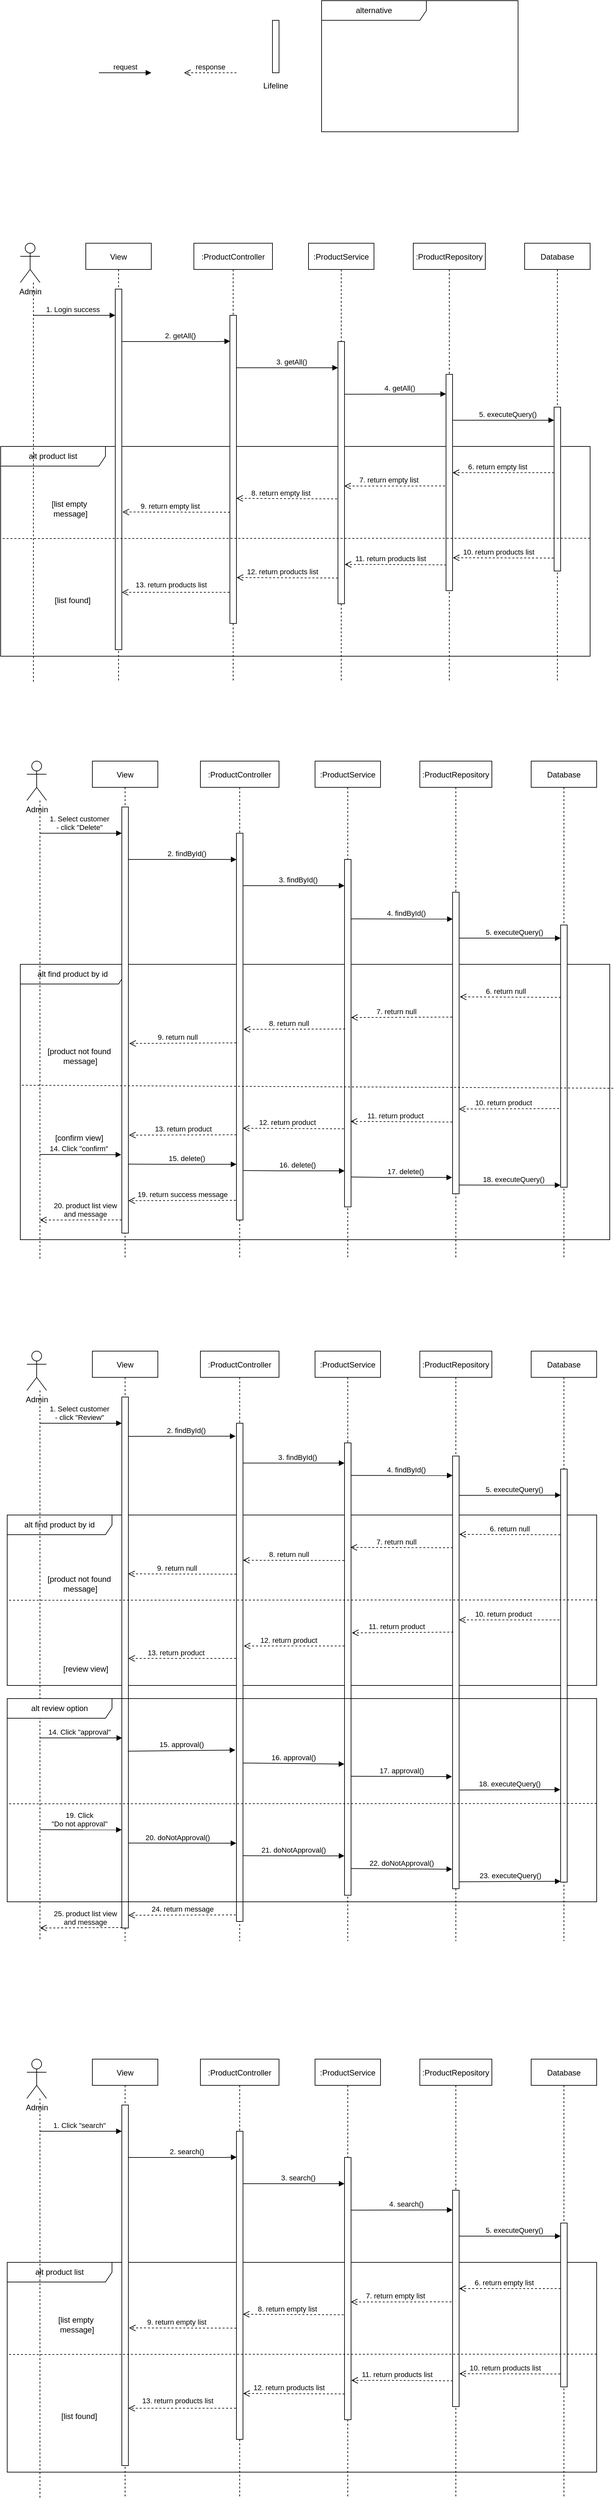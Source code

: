 <mxfile version="20.6.1" type="device" pages="5"><diagram id="kgpKYQtTHZ0yAKxKKP6v" name="Page-1"><mxGraphModel dx="1021" dy="651" grid="1" gridSize="10" guides="1" tooltips="1" connect="1" arrows="1" fold="1" page="1" pageScale="1" pageWidth="850" pageHeight="1100" math="0" shadow="0"><root><mxCell id="0"/><mxCell id="1" parent="0"/><mxCell id="URTTjtlA5nLXOoo7Bwx1-12" value="alt product list" style="shape=umlFrame;whiteSpace=wrap;html=1;width=160;height=30;" parent="1" vertex="1"><mxGeometry x="30" y="720" width="900" height="320" as="geometry"/></mxCell><mxCell id="1rYxMRe_m1wBD9LGmmaj-11" style="edgeStyle=orthogonalEdgeStyle;rounded=0;orthogonalLoop=1;jettySize=auto;html=1;dashed=1;endArrow=none;endFill=0;" parent="1" source="1rYxMRe_m1wBD9LGmmaj-10" edge="1"><mxGeometry relative="1" as="geometry"><mxPoint x="80" y="1080" as="targetPoint"/><Array as="points"><mxPoint x="80" y="1080"/><mxPoint x="80" y="1080"/></Array></mxGeometry></mxCell><mxCell id="1rYxMRe_m1wBD9LGmmaj-10" value="Admin" style="shape=umlActor;verticalLabelPosition=bottom;verticalAlign=top;html=1;" parent="1" vertex="1"><mxGeometry x="60" y="410" width="30" height="60" as="geometry"/></mxCell><mxCell id="1rYxMRe_m1wBD9LGmmaj-12" value="View" style="shape=umlLifeline;perimeter=lifelinePerimeter;container=1;collapsible=0;recursiveResize=0;rounded=0;shadow=0;strokeWidth=1;" parent="1" vertex="1"><mxGeometry x="160" y="410" width="100" height="670" as="geometry"/></mxCell><mxCell id="URTTjtlA5nLXOoo7Bwx1-30" value="" style="html=1;points=[];perimeter=orthogonalPerimeter;" parent="1rYxMRe_m1wBD9LGmmaj-12" vertex="1"><mxGeometry x="45" y="70" width="10" height="550" as="geometry"/></mxCell><mxCell id="URTTjtlA5nLXOoo7Bwx1-5" value="1. Login success" style="html=1;verticalAlign=bottom;endArrow=block;" parent="1rYxMRe_m1wBD9LGmmaj-12" edge="1"><mxGeometry x="-0.046" width="80" relative="1" as="geometry"><mxPoint x="-80" y="110" as="sourcePoint"/><mxPoint x="45" y="110" as="targetPoint"/><mxPoint as="offset"/></mxGeometry></mxCell><mxCell id="1rYxMRe_m1wBD9LGmmaj-13" value=":ProductController" style="shape=umlLifeline;perimeter=lifelinePerimeter;container=1;collapsible=0;recursiveResize=0;rounded=0;shadow=0;strokeWidth=1;" parent="1" vertex="1"><mxGeometry x="325" y="410" width="120" height="670" as="geometry"/></mxCell><mxCell id="URTTjtlA5nLXOoo7Bwx1-32" value="" style="html=1;points=[];perimeter=orthogonalPerimeter;" parent="1rYxMRe_m1wBD9LGmmaj-13" vertex="1"><mxGeometry x="55" y="110" width="10" height="470" as="geometry"/></mxCell><mxCell id="URTTjtlA5nLXOoo7Bwx1-19" value="[list empty&lt;br&gt;&amp;nbsp;message]" style="text;html=1;strokeColor=none;fillColor=none;align=center;verticalAlign=middle;whiteSpace=wrap;rounded=0;" parent="1rYxMRe_m1wBD9LGmmaj-13" vertex="1"><mxGeometry x="-260" y="390" width="140" height="30" as="geometry"/></mxCell><mxCell id="1rYxMRe_m1wBD9LGmmaj-14" value=":ProductService" style="shape=umlLifeline;perimeter=lifelinePerimeter;container=1;collapsible=0;recursiveResize=0;rounded=0;shadow=0;strokeWidth=1;" parent="1" vertex="1"><mxGeometry x="500" y="410" width="100" height="670" as="geometry"/></mxCell><mxCell id="URTTjtlA5nLXOoo7Bwx1-40" value="" style="html=1;points=[];perimeter=orthogonalPerimeter;" parent="1rYxMRe_m1wBD9LGmmaj-14" vertex="1"><mxGeometry x="45" y="150" width="10" height="400" as="geometry"/></mxCell><mxCell id="URTTjtlA5nLXOoo7Bwx1-9" value="3. getAll()" style="html=1;verticalAlign=bottom;endArrow=block;" parent="1rYxMRe_m1wBD9LGmmaj-14" edge="1"><mxGeometry x="0.077" width="80" relative="1" as="geometry"><mxPoint x="-110" y="190" as="sourcePoint"/><mxPoint x="45" y="190" as="targetPoint"/><mxPoint as="offset"/></mxGeometry></mxCell><mxCell id="1rYxMRe_m1wBD9LGmmaj-15" value=":ProductRepository" style="shape=umlLifeline;perimeter=lifelinePerimeter;container=1;collapsible=0;recursiveResize=0;rounded=0;shadow=0;strokeWidth=1;" parent="1" vertex="1"><mxGeometry x="660" y="410" width="110" height="670" as="geometry"/></mxCell><mxCell id="URTTjtlA5nLXOoo7Bwx1-41" value="" style="html=1;points=[];perimeter=orthogonalPerimeter;" parent="1rYxMRe_m1wBD9LGmmaj-15" vertex="1"><mxGeometry x="50" y="200" width="10" height="330" as="geometry"/></mxCell><mxCell id="1rYxMRe_m1wBD9LGmmaj-16" value="Database" style="shape=umlLifeline;perimeter=lifelinePerimeter;container=1;collapsible=0;recursiveResize=0;rounded=0;shadow=0;strokeWidth=1;" parent="1" vertex="1"><mxGeometry x="830" y="410" width="100" height="670" as="geometry"/></mxCell><mxCell id="URTTjtlA5nLXOoo7Bwx1-11" value="5. executeQuery()" style="html=1;verticalAlign=bottom;endArrow=block;" parent="1rYxMRe_m1wBD9LGmmaj-16" target="URTTjtlA5nLXOoo7Bwx1-42" edge="1"><mxGeometry x="0.077" width="80" relative="1" as="geometry"><mxPoint x="-110" y="270" as="sourcePoint"/><mxPoint x="40" y="270" as="targetPoint"/><mxPoint as="offset"/></mxGeometry></mxCell><mxCell id="URTTjtlA5nLXOoo7Bwx1-42" value="" style="html=1;points=[];perimeter=orthogonalPerimeter;" parent="1rYxMRe_m1wBD9LGmmaj-16" vertex="1"><mxGeometry x="45" y="250" width="10" height="250" as="geometry"/></mxCell><mxCell id="v-QebPua1ZWwUlzsEAZD-1" value="request" style="html=1;verticalAlign=bottom;endArrow=block;" parent="1" edge="1"><mxGeometry width="80" relative="1" as="geometry"><mxPoint x="180" y="150" as="sourcePoint"/><mxPoint x="260" y="150" as="targetPoint"/></mxGeometry></mxCell><mxCell id="v-QebPua1ZWwUlzsEAZD-2" value="response" style="html=1;verticalAlign=bottom;endArrow=open;dashed=1;endSize=8;" parent="1" edge="1"><mxGeometry relative="1" as="geometry"><mxPoint x="390" y="150" as="sourcePoint"/><mxPoint x="310" y="150" as="targetPoint"/></mxGeometry></mxCell><mxCell id="v-QebPua1ZWwUlzsEAZD-3" value="" style="html=1;points=[];perimeter=orthogonalPerimeter;" parent="1" vertex="1"><mxGeometry x="445" y="70" width="10" height="80" as="geometry"/></mxCell><mxCell id="v-QebPua1ZWwUlzsEAZD-4" value="alternative" style="shape=umlFrame;whiteSpace=wrap;html=1;width=160;height=30;" parent="1" vertex="1"><mxGeometry x="520" y="40" width="300" height="200" as="geometry"/></mxCell><mxCell id="jIPnrWtodA-wq_USUHRD-1" value="Lifeline" style="text;html=1;strokeColor=none;fillColor=none;align=center;verticalAlign=middle;whiteSpace=wrap;rounded=0;" parent="1" vertex="1"><mxGeometry x="430" y="160" width="40" height="20" as="geometry"/></mxCell><mxCell id="URTTjtlA5nLXOoo7Bwx1-8" value="2. getAll()" style="html=1;verticalAlign=bottom;endArrow=block;entryX=0.025;entryY=0.084;entryDx=0;entryDy=0;entryPerimeter=0;" parent="1" source="URTTjtlA5nLXOoo7Bwx1-30" target="URTTjtlA5nLXOoo7Bwx1-32" edge="1"><mxGeometry x="0.076" width="80" relative="1" as="geometry"><mxPoint x="220" y="560" as="sourcePoint"/><mxPoint x="370" y="560" as="targetPoint"/><mxPoint as="offset"/><Array as="points"><mxPoint x="270" y="560"/><mxPoint x="330" y="560"/><mxPoint x="360" y="560"/></Array></mxGeometry></mxCell><mxCell id="URTTjtlA5nLXOoo7Bwx1-23" value="" style="endArrow=none;html=1;rounded=0;entryX=0;entryY=0.439;entryDx=0;entryDy=0;entryPerimeter=0;dashed=1;" parent="1" target="URTTjtlA5nLXOoo7Bwx1-12" edge="1"><mxGeometry width="50" height="50" relative="1" as="geometry"><mxPoint x="930" y="860" as="sourcePoint"/><mxPoint x="430" y="790" as="targetPoint"/></mxGeometry></mxCell><mxCell id="URTTjtlA5nLXOoo7Bwx1-28" value="[list found]" style="text;html=1;strokeColor=none;fillColor=none;align=center;verticalAlign=middle;whiteSpace=wrap;rounded=0;" parent="1" vertex="1"><mxGeometry x="80" y="940" width="120" height="30" as="geometry"/></mxCell><mxCell id="URTTjtlA5nLXOoo7Bwx1-10" value="4. getAll()" style="html=1;verticalAlign=bottom;endArrow=block;entryX=0;entryY=0.091;entryDx=0;entryDy=0;entryPerimeter=0;exitX=1.054;exitY=0.201;exitDx=0;exitDy=0;exitPerimeter=0;" parent="1" source="URTTjtlA5nLXOoo7Bwx1-40" target="URTTjtlA5nLXOoo7Bwx1-41" edge="1"><mxGeometry x="0.077" width="80" relative="1" as="geometry"><mxPoint x="560" y="640" as="sourcePoint"/><mxPoint x="700" y="640" as="targetPoint"/><mxPoint as="offset"/></mxGeometry></mxCell><mxCell id="URTTjtlA5nLXOoo7Bwx1-27" value="13. return products list" style="html=1;verticalAlign=bottom;endArrow=open;dashed=1;endSize=8;exitX=-0.07;exitY=0.899;exitDx=0;exitDy=0;exitPerimeter=0;" parent="1" source="URTTjtlA5nLXOoo7Bwx1-32" target="URTTjtlA5nLXOoo7Bwx1-30" edge="1"><mxGeometry x="0.087" y="-3" relative="1" as="geometry"><mxPoint x="380.05" y="1080.1" as="sourcePoint"/><mxPoint x="220" y="1080" as="targetPoint"/><mxPoint as="offset"/></mxGeometry></mxCell><mxCell id="o9LXdulFgkVPrIjZPYFi-5" value="6. return empty list&amp;nbsp;" style="html=1;verticalAlign=bottom;endArrow=open;dashed=1;endSize=8;exitX=-0.014;exitY=0.4;exitDx=0;exitDy=0;exitPerimeter=0;" parent="1" source="URTTjtlA5nLXOoo7Bwx1-42" target="URTTjtlA5nLXOoo7Bwx1-41" edge="1"><mxGeometry x="0.1" relative="1" as="geometry"><mxPoint x="880" y="760" as="sourcePoint"/><mxPoint x="730" y="810.5" as="targetPoint"/><mxPoint as="offset"/><Array as="points"/></mxGeometry></mxCell><mxCell id="o9LXdulFgkVPrIjZPYFi-6" value="10. return products list" style="html=1;verticalAlign=bottom;endArrow=open;dashed=1;endSize=8;exitX=-0.063;exitY=0.921;exitDx=0;exitDy=0;exitPerimeter=0;entryX=1.04;entryY=0.848;entryDx=0;entryDy=0;entryPerimeter=0;" parent="1" source="URTTjtlA5nLXOoo7Bwx1-42" target="URTTjtlA5nLXOoo7Bwx1-41" edge="1"><mxGeometry x="0.1" relative="1" as="geometry"><mxPoint x="884.51" y="890" as="sourcePoint"/><mxPoint x="730" y="890" as="targetPoint"/><mxPoint as="offset"/><Array as="points"/></mxGeometry></mxCell><mxCell id="o9LXdulFgkVPrIjZPYFi-7" value="7. return empty list&amp;nbsp;" style="html=1;verticalAlign=bottom;endArrow=open;dashed=1;endSize=8;exitX=-0.162;exitY=0.516;exitDx=0;exitDy=0;exitPerimeter=0;entryX=0.972;entryY=0.551;entryDx=0;entryDy=0;entryPerimeter=0;" parent="1" source="URTTjtlA5nLXOoo7Bwx1-41" target="URTTjtlA5nLXOoo7Bwx1-40" edge="1"><mxGeometry x="0.1" relative="1" as="geometry"><mxPoint x="714.51" y="780" as="sourcePoint"/><mxPoint x="560" y="780" as="targetPoint"/><mxPoint as="offset"/><Array as="points"/></mxGeometry></mxCell><mxCell id="o9LXdulFgkVPrIjZPYFi-8" value="11. return products list" style="html=1;verticalAlign=bottom;endArrow=open;dashed=1;endSize=8;exitX=0.035;exitY=0.881;exitDx=0;exitDy=0;exitPerimeter=0;entryX=1.031;entryY=0.85;entryDx=0;entryDy=0;entryPerimeter=0;" parent="1" source="URTTjtlA5nLXOoo7Bwx1-41" target="URTTjtlA5nLXOoo7Bwx1-40" edge="1"><mxGeometry x="0.1" relative="1" as="geometry"><mxPoint x="714.51" y="900" as="sourcePoint"/><mxPoint x="560" y="900" as="targetPoint"/><mxPoint as="offset"/><Array as="points"><mxPoint x="620" y="900"/></Array></mxGeometry></mxCell><mxCell id="o9LXdulFgkVPrIjZPYFi-10" value="8. return empty list&amp;nbsp;" style="html=1;verticalAlign=bottom;endArrow=open;dashed=1;endSize=8;exitX=-0.162;exitY=0.516;exitDx=0;exitDy=0;exitPerimeter=0;entryX=0.983;entryY=0.594;entryDx=0;entryDy=0;entryPerimeter=0;" parent="1" target="URTTjtlA5nLXOoo7Bwx1-32" edge="1"><mxGeometry x="0.1" relative="1" as="geometry"><mxPoint x="543.66" y="800.0" as="sourcePoint"/><mxPoint x="390" y="800" as="targetPoint"/><mxPoint as="offset"/><Array as="points"/></mxGeometry></mxCell><mxCell id="o9LXdulFgkVPrIjZPYFi-12" value="12. return products list" style="html=1;verticalAlign=bottom;endArrow=open;dashed=1;endSize=8;exitX=0.035;exitY=0.881;exitDx=0;exitDy=0;exitPerimeter=0;entryX=1.028;entryY=0.851;entryDx=0;entryDy=0;entryPerimeter=0;" parent="1" target="URTTjtlA5nLXOoo7Bwx1-32" edge="1"><mxGeometry x="0.1" relative="1" as="geometry"><mxPoint x="545.04" y="920.73" as="sourcePoint"/><mxPoint x="390" y="920" as="targetPoint"/><mxPoint as="offset"/><Array as="points"/></mxGeometry></mxCell><mxCell id="o9LXdulFgkVPrIjZPYFi-14" value="9. return empty list&amp;nbsp;" style="html=1;verticalAlign=bottom;endArrow=open;dashed=1;endSize=8;exitX=-0.012;exitY=0.639;exitDx=0;exitDy=0;exitPerimeter=0;" parent="1" source="URTTjtlA5nLXOoo7Bwx1-32" edge="1"><mxGeometry x="0.1" relative="1" as="geometry"><mxPoint x="375.0" y="820.82" as="sourcePoint"/><mxPoint x="216" y="820" as="targetPoint"/><mxPoint as="offset"/><Array as="points"/></mxGeometry></mxCell><mxCell id="o9LXdulFgkVPrIjZPYFi-16" value="alt find product by id" style="shape=umlFrame;whiteSpace=wrap;html=1;width=160;height=30;" parent="1" vertex="1"><mxGeometry x="60" y="1510" width="900" height="420" as="geometry"/></mxCell><mxCell id="o9LXdulFgkVPrIjZPYFi-17" style="edgeStyle=orthogonalEdgeStyle;rounded=0;orthogonalLoop=1;jettySize=auto;html=1;dashed=1;endArrow=none;endFill=0;" parent="1" source="o9LXdulFgkVPrIjZPYFi-18" edge="1"><mxGeometry relative="1" as="geometry"><mxPoint x="90" y="1961.905" as="targetPoint"/><Array as="points"><mxPoint x="90" y="1870"/><mxPoint x="90" y="1870"/></Array></mxGeometry></mxCell><mxCell id="o9LXdulFgkVPrIjZPYFi-18" value="Admin" style="shape=umlActor;verticalLabelPosition=bottom;verticalAlign=top;html=1;" parent="1" vertex="1"><mxGeometry x="70" y="1200" width="30" height="60" as="geometry"/></mxCell><mxCell id="o9LXdulFgkVPrIjZPYFi-19" value="View" style="shape=umlLifeline;perimeter=lifelinePerimeter;container=1;collapsible=0;recursiveResize=0;rounded=0;shadow=0;strokeWidth=1;" parent="1" vertex="1"><mxGeometry x="170" y="1200" width="100" height="760" as="geometry"/></mxCell><mxCell id="o9LXdulFgkVPrIjZPYFi-20" value="" style="html=1;points=[];perimeter=orthogonalPerimeter;" parent="o9LXdulFgkVPrIjZPYFi-19" vertex="1"><mxGeometry x="45" y="70" width="10" height="650" as="geometry"/></mxCell><mxCell id="o9LXdulFgkVPrIjZPYFi-21" value="1. Select customer&lt;br&gt;- click &quot;Delete&quot;" style="html=1;verticalAlign=bottom;endArrow=block;" parent="o9LXdulFgkVPrIjZPYFi-19" edge="1"><mxGeometry x="-0.046" width="80" relative="1" as="geometry"><mxPoint x="-80" y="110" as="sourcePoint"/><mxPoint x="45" y="110" as="targetPoint"/><mxPoint as="offset"/></mxGeometry></mxCell><mxCell id="o9LXdulFgkVPrIjZPYFi-22" value=":ProductController" style="shape=umlLifeline;perimeter=lifelinePerimeter;container=1;collapsible=0;recursiveResize=0;rounded=0;shadow=0;strokeWidth=1;" parent="1" vertex="1"><mxGeometry x="335" y="1200" width="120" height="760" as="geometry"/></mxCell><mxCell id="o9LXdulFgkVPrIjZPYFi-23" value="" style="html=1;points=[];perimeter=orthogonalPerimeter;" parent="o9LXdulFgkVPrIjZPYFi-22" vertex="1"><mxGeometry x="55" y="110" width="10" height="590" as="geometry"/></mxCell><mxCell id="o9LXdulFgkVPrIjZPYFi-25" value=":ProductService" style="shape=umlLifeline;perimeter=lifelinePerimeter;container=1;collapsible=0;recursiveResize=0;rounded=0;shadow=0;strokeWidth=1;" parent="1" vertex="1"><mxGeometry x="510" y="1200" width="100" height="760" as="geometry"/></mxCell><mxCell id="o9LXdulFgkVPrIjZPYFi-26" value="" style="html=1;points=[];perimeter=orthogonalPerimeter;" parent="o9LXdulFgkVPrIjZPYFi-25" vertex="1"><mxGeometry x="45" y="150" width="10" height="530" as="geometry"/></mxCell><mxCell id="o9LXdulFgkVPrIjZPYFi-27" value="3. findById()" style="html=1;verticalAlign=bottom;endArrow=block;" parent="o9LXdulFgkVPrIjZPYFi-25" edge="1"><mxGeometry x="0.077" width="80" relative="1" as="geometry"><mxPoint x="-110" y="190" as="sourcePoint"/><mxPoint x="45" y="190" as="targetPoint"/><mxPoint as="offset"/></mxGeometry></mxCell><mxCell id="o9LXdulFgkVPrIjZPYFi-28" value=":ProductRepository" style="shape=umlLifeline;perimeter=lifelinePerimeter;container=1;collapsible=0;recursiveResize=0;rounded=0;shadow=0;strokeWidth=1;" parent="1" vertex="1"><mxGeometry x="670" y="1200" width="110" height="760" as="geometry"/></mxCell><mxCell id="o9LXdulFgkVPrIjZPYFi-29" value="" style="html=1;points=[];perimeter=orthogonalPerimeter;" parent="o9LXdulFgkVPrIjZPYFi-28" vertex="1"><mxGeometry x="50" y="200" width="10" height="460" as="geometry"/></mxCell><mxCell id="o9LXdulFgkVPrIjZPYFi-30" value="Database" style="shape=umlLifeline;perimeter=lifelinePerimeter;container=1;collapsible=0;recursiveResize=0;rounded=0;shadow=0;strokeWidth=1;" parent="1" vertex="1"><mxGeometry x="840" y="1200" width="100" height="760" as="geometry"/></mxCell><mxCell id="o9LXdulFgkVPrIjZPYFi-31" value="5. executeQuery()" style="html=1;verticalAlign=bottom;endArrow=block;" parent="o9LXdulFgkVPrIjZPYFi-30" target="o9LXdulFgkVPrIjZPYFi-32" edge="1"><mxGeometry x="0.077" width="80" relative="1" as="geometry"><mxPoint x="-110" y="270" as="sourcePoint"/><mxPoint x="40" y="270" as="targetPoint"/><mxPoint as="offset"/></mxGeometry></mxCell><mxCell id="o9LXdulFgkVPrIjZPYFi-32" value="" style="html=1;points=[];perimeter=orthogonalPerimeter;" parent="o9LXdulFgkVPrIjZPYFi-30" vertex="1"><mxGeometry x="45" y="250" width="10" height="400" as="geometry"/></mxCell><mxCell id="o9LXdulFgkVPrIjZPYFi-33" value="2. findById()" style="html=1;verticalAlign=bottom;endArrow=block;entryX=0.009;entryY=0.068;entryDx=0;entryDy=0;entryPerimeter=0;" parent="1" source="o9LXdulFgkVPrIjZPYFi-20" target="o9LXdulFgkVPrIjZPYFi-23" edge="1"><mxGeometry x="0.076" width="80" relative="1" as="geometry"><mxPoint x="230" y="1350" as="sourcePoint"/><mxPoint x="380" y="1350" as="targetPoint"/><mxPoint as="offset"/><Array as="points"><mxPoint x="280" y="1350"/><mxPoint x="340" y="1350"/><mxPoint x="370" y="1350"/></Array></mxGeometry></mxCell><mxCell id="o9LXdulFgkVPrIjZPYFi-34" value="" style="endArrow=none;html=1;rounded=0;entryX=0;entryY=0.439;entryDx=0;entryDy=0;entryPerimeter=0;dashed=1;exitX=1.006;exitY=0.45;exitDx=0;exitDy=0;exitPerimeter=0;" parent="1" source="o9LXdulFgkVPrIjZPYFi-16" target="o9LXdulFgkVPrIjZPYFi-16" edge="1"><mxGeometry width="50" height="50" relative="1" as="geometry"><mxPoint x="940" y="1650.0" as="sourcePoint"/><mxPoint x="440" y="1580" as="targetPoint"/></mxGeometry></mxCell><mxCell id="o9LXdulFgkVPrIjZPYFi-36" value="4. findById()" style="html=1;verticalAlign=bottom;endArrow=block;entryX=0.033;entryY=0.089;entryDx=0;entryDy=0;entryPerimeter=0;exitX=1.044;exitY=0.171;exitDx=0;exitDy=0;exitPerimeter=0;" parent="1" source="o9LXdulFgkVPrIjZPYFi-26" target="o9LXdulFgkVPrIjZPYFi-29" edge="1"><mxGeometry x="0.077" width="80" relative="1" as="geometry"><mxPoint x="570" y="1430" as="sourcePoint"/><mxPoint x="710" y="1430" as="targetPoint"/><mxPoint as="offset"/></mxGeometry></mxCell><mxCell id="o9LXdulFgkVPrIjZPYFi-38" value="6. return null" style="html=1;verticalAlign=bottom;endArrow=open;dashed=1;endSize=8;exitX=0.01;exitY=0.276;exitDx=0;exitDy=0;exitPerimeter=0;entryX=1.103;entryY=0.347;entryDx=0;entryDy=0;entryPerimeter=0;" parent="1" source="o9LXdulFgkVPrIjZPYFi-32" target="o9LXdulFgkVPrIjZPYFi-29" edge="1"><mxGeometry x="0.1" relative="1" as="geometry"><mxPoint x="890" y="1550" as="sourcePoint"/><mxPoint x="740" y="1600.5" as="targetPoint"/><mxPoint as="offset"/><Array as="points"/></mxGeometry></mxCell><mxCell id="o9LXdulFgkVPrIjZPYFi-39" value="10. return product&amp;nbsp;" style="html=1;verticalAlign=bottom;endArrow=open;dashed=1;endSize=8;exitX=-0.229;exitY=0.7;exitDx=0;exitDy=0;exitPerimeter=0;entryX=0.986;entryY=0.719;entryDx=0;entryDy=0;entryPerimeter=0;" parent="1" source="o9LXdulFgkVPrIjZPYFi-32" target="o9LXdulFgkVPrIjZPYFi-29" edge="1"><mxGeometry x="0.1" relative="1" as="geometry"><mxPoint x="894.51" y="1680" as="sourcePoint"/><mxPoint x="740" y="1680" as="targetPoint"/><mxPoint as="offset"/><Array as="points"/></mxGeometry></mxCell><mxCell id="o9LXdulFgkVPrIjZPYFi-40" value="7. return null" style="html=1;verticalAlign=bottom;endArrow=open;dashed=1;endSize=8;exitX=-0.06;exitY=0.414;exitDx=0;exitDy=0;exitPerimeter=0;entryX=1;entryY=0.455;entryDx=0;entryDy=0;entryPerimeter=0;" parent="1" source="o9LXdulFgkVPrIjZPYFi-29" target="o9LXdulFgkVPrIjZPYFi-26" edge="1"><mxGeometry x="0.1" relative="1" as="geometry"><mxPoint x="724.51" y="1570" as="sourcePoint"/><mxPoint x="570" y="1570" as="targetPoint"/><mxPoint as="offset"/><Array as="points"/></mxGeometry></mxCell><mxCell id="o9LXdulFgkVPrIjZPYFi-41" value="11. return product&amp;nbsp;" style="html=1;verticalAlign=bottom;endArrow=open;dashed=1;endSize=8;exitX=-0.044;exitY=0.762;exitDx=0;exitDy=0;exitPerimeter=0;entryX=0.914;entryY=0.754;entryDx=0;entryDy=0;entryPerimeter=0;" parent="1" source="o9LXdulFgkVPrIjZPYFi-29" target="o9LXdulFgkVPrIjZPYFi-26" edge="1"><mxGeometry x="0.1" relative="1" as="geometry"><mxPoint x="724.51" y="1690" as="sourcePoint"/><mxPoint x="570" y="1690" as="targetPoint"/><mxPoint as="offset"/><Array as="points"><mxPoint x="640" y="1750"/></Array></mxGeometry></mxCell><mxCell id="o9LXdulFgkVPrIjZPYFi-42" value="8. return null" style="html=1;verticalAlign=bottom;endArrow=open;dashed=1;endSize=8;exitX=0.091;exitY=0.488;exitDx=0;exitDy=0;exitPerimeter=0;entryX=1.079;entryY=0.507;entryDx=0;entryDy=0;entryPerimeter=0;" parent="1" source="o9LXdulFgkVPrIjZPYFi-26" target="o9LXdulFgkVPrIjZPYFi-23" edge="1"><mxGeometry x="0.1" relative="1" as="geometry"><mxPoint x="553.66" y="1590.0" as="sourcePoint"/><mxPoint x="400" y="1590" as="targetPoint"/><mxPoint as="offset"/><Array as="points"/></mxGeometry></mxCell><mxCell id="o9LXdulFgkVPrIjZPYFi-44" value="9. return null" style="html=1;verticalAlign=bottom;endArrow=open;dashed=1;endSize=8;exitX=-0.033;exitY=0.542;exitDx=0;exitDy=0;exitPerimeter=0;entryX=1.133;entryY=0.555;entryDx=0;entryDy=0;entryPerimeter=0;" parent="1" source="o9LXdulFgkVPrIjZPYFi-23" target="o9LXdulFgkVPrIjZPYFi-20" edge="1"><mxGeometry x="0.1" relative="1" as="geometry"><mxPoint x="385.0" y="1610.82" as="sourcePoint"/><mxPoint x="226.0" y="1610.0" as="targetPoint"/><mxPoint as="offset"/><Array as="points"/></mxGeometry></mxCell><mxCell id="o9LXdulFgkVPrIjZPYFi-24" value="[product not found&lt;br&gt;&amp;nbsp;message]" style="text;html=1;strokeColor=none;fillColor=none;align=center;verticalAlign=middle;whiteSpace=wrap;rounded=0;" parent="1" vertex="1"><mxGeometry x="80" y="1635" width="140" height="30" as="geometry"/></mxCell><mxCell id="qKrBUkWDpNfmMUl-e4Hb-16" value="12. return product&amp;nbsp;" style="html=1;verticalAlign=bottom;endArrow=open;dashed=1;endSize=8;exitX=0.122;exitY=0.917;exitDx=0;exitDy=0;exitPerimeter=0;entryX=1.233;entryY=0.89;entryDx=0;entryDy=0;entryPerimeter=0;" parent="1" edge="1"><mxGeometry x="0.1" relative="1" as="geometry"><mxPoint x="553.89" y="1760.91" as="sourcePoint"/><mxPoint x="400.0" y="1760" as="targetPoint"/><mxPoint as="offset"/><Array as="points"/></mxGeometry></mxCell><mxCell id="qKrBUkWDpNfmMUl-e4Hb-19" value="15. delete()" style="html=1;verticalAlign=bottom;endArrow=block;entryX=0;entryY=0.856;entryDx=0;entryDy=0;entryPerimeter=0;exitX=0.983;exitY=0.838;exitDx=0;exitDy=0;exitPerimeter=0;" parent="1" source="o9LXdulFgkVPrIjZPYFi-20" target="o9LXdulFgkVPrIjZPYFi-23" edge="1"><mxGeometry x="0.076" width="80" relative="1" as="geometry"><mxPoint x="230" y="1815" as="sourcePoint"/><mxPoint x="390" y="1851" as="targetPoint"/><mxPoint as="offset"/><Array as="points"><mxPoint x="288" y="1815"/><mxPoint x="340" y="1815"/><mxPoint x="360" y="1815"/></Array></mxGeometry></mxCell><mxCell id="qKrBUkWDpNfmMUl-e4Hb-21" value="[confirm view]" style="text;html=1;strokeColor=none;fillColor=none;align=center;verticalAlign=middle;whiteSpace=wrap;rounded=0;" parent="1" vertex="1"><mxGeometry x="90" y="1760" width="120" height="30" as="geometry"/></mxCell><mxCell id="qKrBUkWDpNfmMUl-e4Hb-22" value="20. product list view&lt;br&gt;and message" style="html=1;verticalAlign=bottom;endArrow=open;dashed=1;endSize=8;exitX=-0.033;exitY=0.969;exitDx=0;exitDy=0;exitPerimeter=0;" parent="1" source="o9LXdulFgkVPrIjZPYFi-20" edge="1"><mxGeometry x="-0.109" relative="1" as="geometry"><mxPoint x="216.2" y="1910.35" as="sourcePoint"/><mxPoint x="90" y="1900" as="targetPoint"/><mxPoint as="offset"/></mxGeometry></mxCell><mxCell id="qKrBUkWDpNfmMUl-e4Hb-24" value="13. return product&amp;nbsp;" style="html=1;verticalAlign=bottom;endArrow=open;dashed=1;endSize=8;entryX=1.097;entryY=0.77;entryDx=0;entryDy=0;entryPerimeter=0;" parent="1" target="o9LXdulFgkVPrIjZPYFi-20" edge="1"><mxGeometry x="-0.026" relative="1" as="geometry"><mxPoint x="390" y="1770" as="sourcePoint"/><mxPoint x="230.0" y="1770.98" as="targetPoint"/><mxPoint as="offset"/></mxGeometry></mxCell><mxCell id="qKrBUkWDpNfmMUl-e4Hb-25" value="14. Click &quot;confirm&quot;" style="html=1;verticalAlign=bottom;endArrow=block;entryX=-0.086;entryY=0.739;entryDx=0;entryDy=0;entryPerimeter=0;" parent="1" edge="1"><mxGeometry x="-0.038" width="80" relative="1" as="geometry"><mxPoint x="90.0" y="1800" as="sourcePoint"/><mxPoint x="214.14" y="1800.35" as="targetPoint"/><mxPoint as="offset"/></mxGeometry></mxCell><mxCell id="qKrBUkWDpNfmMUl-e4Hb-32" value="16. delete()" style="html=1;verticalAlign=bottom;endArrow=block;entryX=0;entryY=0.856;entryDx=0;entryDy=0;entryPerimeter=0;exitX=0.965;exitY=0.872;exitDx=0;exitDy=0;exitPerimeter=0;" parent="1" source="o9LXdulFgkVPrIjZPYFi-23" edge="1"><mxGeometry x="0.076" width="80" relative="1" as="geometry"><mxPoint x="390" y="1824.7" as="sourcePoint"/><mxPoint x="555.17" y="1825.04" as="targetPoint"/><mxPoint as="offset"/><Array as="points"><mxPoint x="453.17" y="1825"/><mxPoint x="505.17" y="1825"/><mxPoint x="525.17" y="1825"/></Array></mxGeometry></mxCell><mxCell id="qKrBUkWDpNfmMUl-e4Hb-33" value="17. delete()" style="html=1;verticalAlign=bottom;endArrow=block;entryX=-0.069;entryY=0.946;entryDx=0;entryDy=0;entryPerimeter=0;exitX=0.956;exitY=0.914;exitDx=0;exitDy=0;exitPerimeter=0;" parent="1" source="o9LXdulFgkVPrIjZPYFi-26" target="o9LXdulFgkVPrIjZPYFi-29" edge="1"><mxGeometry x="0.076" width="80" relative="1" as="geometry"><mxPoint x="560" y="1834.48" as="sourcePoint"/><mxPoint x="715.52" y="1835.04" as="targetPoint"/><mxPoint as="offset"/><Array as="points"><mxPoint x="613.52" y="1835"/><mxPoint x="665.52" y="1835"/><mxPoint x="685.52" y="1835"/></Array></mxGeometry></mxCell><mxCell id="qKrBUkWDpNfmMUl-e4Hb-4" value="18. executeQuery()" style="html=1;verticalAlign=bottom;endArrow=block;entryX=-0.026;entryY=0.992;entryDx=0;entryDy=0;entryPerimeter=0;exitX=0.985;exitY=0.971;exitDx=0;exitDy=0;exitPerimeter=0;" parent="1" source="o9LXdulFgkVPrIjZPYFi-29" target="o9LXdulFgkVPrIjZPYFi-32" edge="1"><mxGeometry x="0.077" width="80" relative="1" as="geometry"><mxPoint x="730" y="1840" as="sourcePoint"/><mxPoint x="885" y="1840" as="targetPoint"/><mxPoint as="offset"/></mxGeometry></mxCell><mxCell id="qKrBUkWDpNfmMUl-e4Hb-34" value="19. return success message&amp;nbsp;" style="html=1;verticalAlign=bottom;endArrow=open;dashed=1;endSize=8;entryX=1.097;entryY=0.77;entryDx=0;entryDy=0;entryPerimeter=0;" parent="1" edge="1"><mxGeometry x="-0.026" relative="1" as="geometry"><mxPoint x="389.03" y="1870" as="sourcePoint"/><mxPoint x="225.0" y="1870.5" as="targetPoint"/><mxPoint as="offset"/></mxGeometry></mxCell><mxCell id="qKrBUkWDpNfmMUl-e4Hb-36" value="alt find product by id" style="shape=umlFrame;whiteSpace=wrap;html=1;width=160;height=30;" parent="1" vertex="1"><mxGeometry x="40" y="2350" width="900" height="260" as="geometry"/></mxCell><mxCell id="qKrBUkWDpNfmMUl-e4Hb-37" style="edgeStyle=orthogonalEdgeStyle;rounded=0;orthogonalLoop=1;jettySize=auto;html=1;dashed=1;endArrow=none;endFill=0;" parent="1" source="qKrBUkWDpNfmMUl-e4Hb-38" edge="1"><mxGeometry relative="1" as="geometry"><mxPoint x="90" y="3000" as="targetPoint"/><Array as="points"><mxPoint x="90" y="2770"/><mxPoint x="90" y="2770"/></Array></mxGeometry></mxCell><mxCell id="qKrBUkWDpNfmMUl-e4Hb-38" value="Admin" style="shape=umlActor;verticalLabelPosition=bottom;verticalAlign=top;html=1;" parent="1" vertex="1"><mxGeometry x="70" y="2100" width="30" height="60" as="geometry"/></mxCell><mxCell id="qKrBUkWDpNfmMUl-e4Hb-39" value="View" style="shape=umlLifeline;perimeter=lifelinePerimeter;container=1;collapsible=0;recursiveResize=0;rounded=0;shadow=0;strokeWidth=1;" parent="1" vertex="1"><mxGeometry x="170" y="2100" width="100" height="900" as="geometry"/></mxCell><mxCell id="qKrBUkWDpNfmMUl-e4Hb-40" value="" style="html=1;points=[];perimeter=orthogonalPerimeter;" parent="qKrBUkWDpNfmMUl-e4Hb-39" vertex="1"><mxGeometry x="45" y="70" width="10" height="810" as="geometry"/></mxCell><mxCell id="qKrBUkWDpNfmMUl-e4Hb-41" value="1. Select customer&lt;br&gt;- click &quot;Review&quot;" style="html=1;verticalAlign=bottom;endArrow=block;" parent="qKrBUkWDpNfmMUl-e4Hb-39" edge="1"><mxGeometry x="-0.046" width="80" relative="1" as="geometry"><mxPoint x="-80" y="110" as="sourcePoint"/><mxPoint x="45" y="110" as="targetPoint"/><mxPoint as="offset"/></mxGeometry></mxCell><mxCell id="qKrBUkWDpNfmMUl-e4Hb-88" value="19. Click &lt;br&gt;&quot;Do not approval&quot;" style="html=1;verticalAlign=bottom;endArrow=block;entryX=-0.014;entryY=0.815;entryDx=0;entryDy=0;entryPerimeter=0;" parent="qKrBUkWDpNfmMUl-e4Hb-39" target="qKrBUkWDpNfmMUl-e4Hb-40" edge="1"><mxGeometry x="-0.038" width="80" relative="1" as="geometry"><mxPoint x="-80" y="730" as="sourcePoint"/><mxPoint x="45" y="720.35" as="targetPoint"/><mxPoint as="offset"/></mxGeometry></mxCell><mxCell id="qKrBUkWDpNfmMUl-e4Hb-71" value="24. return message&amp;nbsp;" style="html=1;verticalAlign=bottom;endArrow=open;dashed=1;endSize=8;entryX=1.097;entryY=0.77;entryDx=0;entryDy=0;entryPerimeter=0;" parent="qKrBUkWDpNfmMUl-e4Hb-39" edge="1"><mxGeometry x="-0.026" relative="1" as="geometry"><mxPoint x="219.03" y="860" as="sourcePoint"/><mxPoint x="55" y="860.5" as="targetPoint"/><mxPoint as="offset"/></mxGeometry></mxCell><mxCell id="qKrBUkWDpNfmMUl-e4Hb-42" value=":ProductController" style="shape=umlLifeline;perimeter=lifelinePerimeter;container=1;collapsible=0;recursiveResize=0;rounded=0;shadow=0;strokeWidth=1;" parent="1" vertex="1"><mxGeometry x="335" y="2100" width="120" height="900" as="geometry"/></mxCell><mxCell id="qKrBUkWDpNfmMUl-e4Hb-43" value="" style="html=1;points=[];perimeter=orthogonalPerimeter;" parent="qKrBUkWDpNfmMUl-e4Hb-42" vertex="1"><mxGeometry x="55" y="110" width="10" height="760" as="geometry"/></mxCell><mxCell id="qKrBUkWDpNfmMUl-e4Hb-44" value=":ProductService" style="shape=umlLifeline;perimeter=lifelinePerimeter;container=1;collapsible=0;recursiveResize=0;rounded=0;shadow=0;strokeWidth=1;" parent="1" vertex="1"><mxGeometry x="510" y="2100" width="100" height="900" as="geometry"/></mxCell><mxCell id="qKrBUkWDpNfmMUl-e4Hb-45" value="" style="html=1;points=[];perimeter=orthogonalPerimeter;" parent="qKrBUkWDpNfmMUl-e4Hb-44" vertex="1"><mxGeometry x="45" y="140" width="10" height="690" as="geometry"/></mxCell><mxCell id="qKrBUkWDpNfmMUl-e4Hb-47" value=":ProductRepository" style="shape=umlLifeline;perimeter=lifelinePerimeter;container=1;collapsible=0;recursiveResize=0;rounded=0;shadow=0;strokeWidth=1;" parent="1" vertex="1"><mxGeometry x="670" y="2100" width="110" height="900" as="geometry"/></mxCell><mxCell id="qKrBUkWDpNfmMUl-e4Hb-48" value="" style="html=1;points=[];perimeter=orthogonalPerimeter;" parent="qKrBUkWDpNfmMUl-e4Hb-47" vertex="1"><mxGeometry x="50" y="160" width="10" height="660" as="geometry"/></mxCell><mxCell id="qKrBUkWDpNfmMUl-e4Hb-49" value="Database" style="shape=umlLifeline;perimeter=lifelinePerimeter;container=1;collapsible=0;recursiveResize=0;rounded=0;shadow=0;strokeWidth=1;" parent="1" vertex="1"><mxGeometry x="840" y="2100" width="100" height="900" as="geometry"/></mxCell><mxCell id="qKrBUkWDpNfmMUl-e4Hb-51" value="" style="html=1;points=[];perimeter=orthogonalPerimeter;" parent="qKrBUkWDpNfmMUl-e4Hb-49" vertex="1"><mxGeometry x="45" y="180" width="10" height="630" as="geometry"/></mxCell><mxCell id="qKrBUkWDpNfmMUl-e4Hb-53" value="" style="endArrow=none;html=1;rounded=0;dashed=1;exitX=1;exitY=0.498;exitDx=0;exitDy=0;exitPerimeter=0;" parent="1" source="qKrBUkWDpNfmMUl-e4Hb-36" edge="1"><mxGeometry width="50" height="50" relative="1" as="geometry"><mxPoint x="940" y="2550" as="sourcePoint"/><mxPoint x="40" y="2480" as="targetPoint"/></mxGeometry></mxCell><mxCell id="qKrBUkWDpNfmMUl-e4Hb-54" value="4. findById()" style="html=1;verticalAlign=bottom;endArrow=block;exitX=1.04;exitY=0.072;exitDx=0;exitDy=0;exitPerimeter=0;entryX=0.005;entryY=0.045;entryDx=0;entryDy=0;entryPerimeter=0;" parent="1" source="qKrBUkWDpNfmMUl-e4Hb-45" target="qKrBUkWDpNfmMUl-e4Hb-48" edge="1"><mxGeometry x="0.077" width="80" relative="1" as="geometry"><mxPoint x="570" y="2330" as="sourcePoint"/><mxPoint x="720" y="2281" as="targetPoint"/><mxPoint as="offset"/></mxGeometry></mxCell><mxCell id="qKrBUkWDpNfmMUl-e4Hb-56" value="10. return product&amp;nbsp;" style="html=1;verticalAlign=bottom;endArrow=open;dashed=1;endSize=8;exitX=-0.193;exitY=0.365;exitDx=0;exitDy=0;exitPerimeter=0;" parent="1" source="qKrBUkWDpNfmMUl-e4Hb-51" target="qKrBUkWDpNfmMUl-e4Hb-48" edge="1"><mxGeometry x="0.1" relative="1" as="geometry"><mxPoint x="894.51" y="2580" as="sourcePoint"/><mxPoint x="740" y="2580" as="targetPoint"/><mxPoint as="offset"/><Array as="points"/></mxGeometry></mxCell><mxCell id="qKrBUkWDpNfmMUl-e4Hb-57" value="7. return null" style="html=1;verticalAlign=bottom;endArrow=open;dashed=1;endSize=8;exitX=0.038;exitY=0.212;exitDx=0;exitDy=0;exitPerimeter=0;entryX=0.908;entryY=0.231;entryDx=0;entryDy=0;entryPerimeter=0;" parent="1" source="qKrBUkWDpNfmMUl-e4Hb-48" target="qKrBUkWDpNfmMUl-e4Hb-45" edge="1"><mxGeometry x="0.1" relative="1" as="geometry"><mxPoint x="724.51" y="2470" as="sourcePoint"/><mxPoint x="570" y="2470" as="targetPoint"/><mxPoint as="offset"/><Array as="points"/></mxGeometry></mxCell><mxCell id="qKrBUkWDpNfmMUl-e4Hb-59" value="8. return null" style="html=1;verticalAlign=bottom;endArrow=open;dashed=1;endSize=8;exitX=-0.046;exitY=0.26;exitDx=0;exitDy=0;exitPerimeter=0;entryX=0.996;entryY=0.275;entryDx=0;entryDy=0;entryPerimeter=0;" parent="1" source="qKrBUkWDpNfmMUl-e4Hb-45" target="qKrBUkWDpNfmMUl-e4Hb-43" edge="1"><mxGeometry x="0.1" relative="1" as="geometry"><mxPoint x="553.66" y="2490" as="sourcePoint"/><mxPoint x="400" y="2490" as="targetPoint"/><mxPoint as="offset"/><Array as="points"/></mxGeometry></mxCell><mxCell id="qKrBUkWDpNfmMUl-e4Hb-60" value="9. return null" style="html=1;verticalAlign=bottom;endArrow=open;dashed=1;endSize=8;exitX=-0.024;exitY=0.303;exitDx=0;exitDy=0;exitPerimeter=0;entryX=0.98;entryY=0.333;entryDx=0;entryDy=0;entryPerimeter=0;" parent="1" source="qKrBUkWDpNfmMUl-e4Hb-43" target="qKrBUkWDpNfmMUl-e4Hb-40" edge="1"><mxGeometry x="0.1" relative="1" as="geometry"><mxPoint x="385.0" y="2510.82" as="sourcePoint"/><mxPoint x="226.0" y="2510" as="targetPoint"/><mxPoint as="offset"/><Array as="points"/></mxGeometry></mxCell><mxCell id="qKrBUkWDpNfmMUl-e4Hb-61" value="[product not found&lt;br&gt;&amp;nbsp;message]" style="text;html=1;strokeColor=none;fillColor=none;align=center;verticalAlign=middle;whiteSpace=wrap;rounded=0;" parent="1" vertex="1"><mxGeometry x="80" y="2440" width="140" height="30" as="geometry"/></mxCell><mxCell id="qKrBUkWDpNfmMUl-e4Hb-64" value="[review view]" style="text;html=1;strokeColor=none;fillColor=none;align=center;verticalAlign=middle;whiteSpace=wrap;rounded=0;" parent="1" vertex="1"><mxGeometry x="100" y="2570" width="120" height="30" as="geometry"/></mxCell><mxCell id="qKrBUkWDpNfmMUl-e4Hb-65" value="25. product list view&lt;br&gt;and message" style="html=1;verticalAlign=bottom;endArrow=open;dashed=1;endSize=8;exitX=0.043;exitY=0.999;exitDx=0;exitDy=0;exitPerimeter=0;" parent="1" source="qKrBUkWDpNfmMUl-e4Hb-40" edge="1"><mxGeometry x="-0.109" relative="1" as="geometry"><mxPoint x="216.2" y="2810.35" as="sourcePoint"/><mxPoint x="90" y="2980" as="targetPoint"/><mxPoint as="offset"/></mxGeometry></mxCell><mxCell id="qKrBUkWDpNfmMUl-e4Hb-67" value="14. Click &quot;approval&quot;" style="html=1;verticalAlign=bottom;endArrow=block;entryX=0.051;entryY=0.642;entryDx=0;entryDy=0;entryPerimeter=0;" parent="1" target="qKrBUkWDpNfmMUl-e4Hb-40" edge="1"><mxGeometry x="-0.038" width="80" relative="1" as="geometry"><mxPoint x="90" y="2690" as="sourcePoint"/><mxPoint x="214.14" y="2650.35" as="targetPoint"/><mxPoint as="offset"/></mxGeometry></mxCell><mxCell id="qKrBUkWDpNfmMUl-e4Hb-46" value="3. findById()" style="html=1;verticalAlign=bottom;endArrow=block;exitX=0.967;exitY=0.08;exitDx=0;exitDy=0;exitPerimeter=0;" parent="1" source="qKrBUkWDpNfmMUl-e4Hb-43" target="qKrBUkWDpNfmMUl-e4Hb-45" edge="1"><mxGeometry x="0.077" width="80" relative="1" as="geometry"><mxPoint x="400" y="2290" as="sourcePoint"/><mxPoint x="555" y="2290" as="targetPoint"/><mxPoint as="offset"/></mxGeometry></mxCell><mxCell id="qKrBUkWDpNfmMUl-e4Hb-50" value="5. executeQuery()" style="html=1;verticalAlign=bottom;endArrow=block;exitX=1.012;exitY=0.091;exitDx=0;exitDy=0;exitPerimeter=0;entryX=0.021;entryY=0.063;entryDx=0;entryDy=0;entryPerimeter=0;" parent="1" source="qKrBUkWDpNfmMUl-e4Hb-48" target="qKrBUkWDpNfmMUl-e4Hb-51" edge="1"><mxGeometry x="0.077" width="80" relative="1" as="geometry"><mxPoint x="730" y="2370" as="sourcePoint"/><mxPoint x="880" y="2370" as="targetPoint"/><mxPoint as="offset"/></mxGeometry></mxCell><mxCell id="qKrBUkWDpNfmMUl-e4Hb-81" value="11. return product&amp;nbsp;" style="html=1;verticalAlign=bottom;endArrow=open;dashed=1;endSize=8;entryX=1.123;entryY=0.42;entryDx=0;entryDy=0;entryPerimeter=0;exitX=0.096;exitY=0.407;exitDx=0;exitDy=0;exitPerimeter=0;" parent="1" source="qKrBUkWDpNfmMUl-e4Hb-48" target="qKrBUkWDpNfmMUl-e4Hb-45" edge="1"><mxGeometry x="0.1" relative="1" as="geometry"><mxPoint x="719.11" y="2570.23" as="sourcePoint"/><mxPoint x="565" y="2570.0" as="targetPoint"/><mxPoint as="offset"/><Array as="points"/></mxGeometry></mxCell><mxCell id="qKrBUkWDpNfmMUl-e4Hb-82" value="13. return product&amp;nbsp;" style="html=1;verticalAlign=bottom;endArrow=open;dashed=1;endSize=8;exitX=-0.064;exitY=0.472;exitDx=0;exitDy=0;exitPerimeter=0;" parent="1" source="qKrBUkWDpNfmMUl-e4Hb-43" target="qKrBUkWDpNfmMUl-e4Hb-40" edge="1"><mxGeometry x="0.1" relative="1" as="geometry"><mxPoint x="384.61" y="2590.48" as="sourcePoint"/><mxPoint x="230.0" y="2590" as="targetPoint"/><mxPoint as="offset"/><Array as="points"/></mxGeometry></mxCell><mxCell id="qKrBUkWDpNfmMUl-e4Hb-87" value="18. executeQuery()" style="html=1;verticalAlign=bottom;endArrow=block;rounded=0;exitX=1.094;exitY=0.772;exitDx=0;exitDy=0;exitPerimeter=0;entryX=-0.062;entryY=0.776;entryDx=0;entryDy=0;entryPerimeter=0;" parent="1" source="qKrBUkWDpNfmMUl-e4Hb-48" target="qKrBUkWDpNfmMUl-e4Hb-51" edge="1"><mxGeometry width="80" relative="1" as="geometry"><mxPoint x="730.0" y="2760.0" as="sourcePoint"/><mxPoint x="884.58" y="2760.2" as="targetPoint"/></mxGeometry></mxCell><mxCell id="qKrBUkWDpNfmMUl-e4Hb-90" value="21. doNotApproval()" style="html=1;verticalAlign=bottom;endArrow=block;rounded=0;exitX=0.993;exitY=0.868;exitDx=0;exitDy=0;exitPerimeter=0;entryX=-0.013;entryY=0.913;entryDx=0;entryDy=0;entryPerimeter=0;" parent="1" source="qKrBUkWDpNfmMUl-e4Hb-43" target="qKrBUkWDpNfmMUl-e4Hb-45" edge="1"><mxGeometry width="80" relative="1" as="geometry"><mxPoint x="400.0" y="2860" as="sourcePoint"/><mxPoint x="553.89" y="2860" as="targetPoint"/></mxGeometry></mxCell><mxCell id="qKrBUkWDpNfmMUl-e4Hb-93" value="2. findById()" style="html=1;verticalAlign=bottom;endArrow=block;exitX=1.042;exitY=0.074;exitDx=0;exitDy=0;exitPerimeter=0;entryX=-0.135;entryY=0.026;entryDx=0;entryDy=0;entryPerimeter=0;" parent="1" source="qKrBUkWDpNfmMUl-e4Hb-40" target="qKrBUkWDpNfmMUl-e4Hb-43" edge="1"><mxGeometry x="0.077" width="80" relative="1" as="geometry"><mxPoint x="236.76" y="2250" as="sourcePoint"/><mxPoint x="390" y="2250" as="targetPoint"/><mxPoint as="offset"/></mxGeometry></mxCell><mxCell id="qKrBUkWDpNfmMUl-e4Hb-80" value="6. return null" style="html=1;verticalAlign=bottom;endArrow=open;dashed=1;endSize=8;rounded=0;exitX=-0.06;exitY=0.159;exitDx=0;exitDy=0;exitPerimeter=0;entryX=1.016;entryY=0.181;entryDx=0;entryDy=0;entryPerimeter=0;" parent="1" source="qKrBUkWDpNfmMUl-e4Hb-51" target="qKrBUkWDpNfmMUl-e4Hb-48" edge="1"><mxGeometry relative="1" as="geometry"><mxPoint x="810" y="2380" as="sourcePoint"/><mxPoint x="730" y="2380" as="targetPoint"/></mxGeometry></mxCell><mxCell id="qKrBUkWDpNfmMUl-e4Hb-62" value="12. return product&amp;nbsp;" style="html=1;verticalAlign=bottom;endArrow=open;dashed=1;endSize=8;entryX=1.118;entryY=0.447;entryDx=0;entryDy=0;entryPerimeter=0;" parent="1" source="qKrBUkWDpNfmMUl-e4Hb-45" target="qKrBUkWDpNfmMUl-e4Hb-43" edge="1"><mxGeometry x="0.1" relative="1" as="geometry"><mxPoint x="553.89" y="2570.91" as="sourcePoint"/><mxPoint x="400.0" y="2570" as="targetPoint"/><mxPoint as="offset"/><Array as="points"/></mxGeometry></mxCell><mxCell id="qKrBUkWDpNfmMUl-e4Hb-84" value="15. approval()" style="html=1;verticalAlign=bottom;endArrow=block;rounded=0;entryX=-0.167;entryY=0.656;entryDx=0;entryDy=0;entryPerimeter=0;exitX=0.923;exitY=0.667;exitDx=0;exitDy=0;exitPerimeter=0;" parent="1" source="qKrBUkWDpNfmMUl-e4Hb-40" target="qKrBUkWDpNfmMUl-e4Hb-43" edge="1"><mxGeometry width="80" relative="1" as="geometry"><mxPoint x="225" y="2700" as="sourcePoint"/><mxPoint x="295" y="2700" as="targetPoint"/></mxGeometry></mxCell><mxCell id="qKrBUkWDpNfmMUl-e4Hb-85" value="16. approval()" style="html=1;verticalAlign=bottom;endArrow=block;rounded=0;exitX=1.032;exitY=0.682;exitDx=0;exitDy=0;exitPerimeter=0;entryX=-0.031;entryY=0.71;entryDx=0;entryDy=0;entryPerimeter=0;" parent="1" source="qKrBUkWDpNfmMUl-e4Hb-43" target="qKrBUkWDpNfmMUl-e4Hb-45" edge="1"><mxGeometry width="80" relative="1" as="geometry"><mxPoint x="405.6" y="2720.25" as="sourcePoint"/><mxPoint x="550" y="2730" as="targetPoint"/></mxGeometry></mxCell><mxCell id="qKrBUkWDpNfmMUl-e4Hb-86" value="17. approval()" style="html=1;verticalAlign=bottom;endArrow=block;rounded=0;exitX=1.036;exitY=0.737;exitDx=0;exitDy=0;exitPerimeter=0;entryX=-0.091;entryY=0.741;entryDx=0;entryDy=0;entryPerimeter=0;" parent="1" source="qKrBUkWDpNfmMUl-e4Hb-45" target="qKrBUkWDpNfmMUl-e4Hb-48" edge="1"><mxGeometry width="80" relative="1" as="geometry"><mxPoint x="566.11" y="2740" as="sourcePoint"/><mxPoint x="720" y="2740" as="targetPoint"/></mxGeometry></mxCell><mxCell id="qKrBUkWDpNfmMUl-e4Hb-89" value="20. doNotApproval()" style="html=1;verticalAlign=bottom;endArrow=block;rounded=0;entryX=-0.02;entryY=0.843;entryDx=0;entryDy=0;entryPerimeter=0;exitX=1.013;exitY=0.84;exitDx=0;exitDy=0;exitPerimeter=0;" parent="1" source="qKrBUkWDpNfmMUl-e4Hb-40" target="qKrBUkWDpNfmMUl-e4Hb-43" edge="1"><mxGeometry x="-0.088" width="80" relative="1" as="geometry"><mxPoint x="225.6" y="2840.25" as="sourcePoint"/><mxPoint x="390.0" y="2840.0" as="targetPoint"/><mxPoint as="offset"/></mxGeometry></mxCell><mxCell id="qKrBUkWDpNfmMUl-e4Hb-96" value="alt review option" style="shape=umlFrame;whiteSpace=wrap;html=1;width=160;height=30;" parent="1" vertex="1"><mxGeometry x="40" y="2630" width="900" height="310" as="geometry"/></mxCell><mxCell id="qKrBUkWDpNfmMUl-e4Hb-92" value="23. executeQuery()" style="html=1;verticalAlign=bottom;endArrow=block;rounded=0;exitX=1.023;exitY=0.984;exitDx=0;exitDy=0;exitPerimeter=0;entryX=0;entryY=0.998;entryDx=0;entryDy=0;entryPerimeter=0;" parent="1" source="qKrBUkWDpNfmMUl-e4Hb-48" target="qKrBUkWDpNfmMUl-e4Hb-51" edge="1"><mxGeometry width="80" relative="1" as="geometry"><mxPoint x="730.42" y="2880.0" as="sourcePoint"/><mxPoint x="885" y="2880.2" as="targetPoint"/></mxGeometry></mxCell><mxCell id="qKrBUkWDpNfmMUl-e4Hb-91" value="22. doNotApproval()" style="html=1;verticalAlign=bottom;endArrow=block;rounded=0;exitX=1.027;exitY=0.941;exitDx=0;exitDy=0;exitPerimeter=0;entryX=-0.06;entryY=0.955;entryDx=0;entryDy=0;entryPerimeter=0;" parent="1" source="qKrBUkWDpNfmMUl-e4Hb-45" target="qKrBUkWDpNfmMUl-e4Hb-48" edge="1"><mxGeometry width="80" relative="1" as="geometry"><mxPoint x="565.42" y="2860" as="sourcePoint"/><mxPoint x="720" y="2860.2" as="targetPoint"/></mxGeometry></mxCell><mxCell id="qKrBUkWDpNfmMUl-e4Hb-97" value="" style="endArrow=none;html=1;rounded=0;dashed=1;exitX=1;exitY=0.498;exitDx=0;exitDy=0;exitPerimeter=0;" parent="1" edge="1"><mxGeometry width="50" height="50" relative="1" as="geometry"><mxPoint x="940.0" y="2790" as="sourcePoint"/><mxPoint x="40" y="2790.52" as="targetPoint"/></mxGeometry></mxCell><mxCell id="A8_iT7BWvTc4qGwe-hIk-1" value="alt product list" style="shape=umlFrame;whiteSpace=wrap;html=1;width=160;height=30;" vertex="1" parent="1"><mxGeometry x="40" y="3490" width="900" height="320" as="geometry"/></mxCell><mxCell id="A8_iT7BWvTc4qGwe-hIk-2" style="edgeStyle=orthogonalEdgeStyle;rounded=0;orthogonalLoop=1;jettySize=auto;html=1;dashed=1;endArrow=none;endFill=0;" edge="1" parent="1" source="A8_iT7BWvTc4qGwe-hIk-3"><mxGeometry relative="1" as="geometry"><mxPoint x="90" y="3850" as="targetPoint"/><Array as="points"><mxPoint x="90" y="3850"/><mxPoint x="90" y="3850"/></Array></mxGeometry></mxCell><mxCell id="A8_iT7BWvTc4qGwe-hIk-3" value="Admin" style="shape=umlActor;verticalLabelPosition=bottom;verticalAlign=top;html=1;" vertex="1" parent="1"><mxGeometry x="70" y="3180" width="30" height="60" as="geometry"/></mxCell><mxCell id="A8_iT7BWvTc4qGwe-hIk-4" value="View" style="shape=umlLifeline;perimeter=lifelinePerimeter;container=1;collapsible=0;recursiveResize=0;rounded=0;shadow=0;strokeWidth=1;" vertex="1" parent="1"><mxGeometry x="170" y="3180" width="100" height="670" as="geometry"/></mxCell><mxCell id="A8_iT7BWvTc4qGwe-hIk-5" value="" style="html=1;points=[];perimeter=orthogonalPerimeter;" vertex="1" parent="A8_iT7BWvTc4qGwe-hIk-4"><mxGeometry x="45" y="70" width="10" height="550" as="geometry"/></mxCell><mxCell id="A8_iT7BWvTc4qGwe-hIk-6" value="1. Click &quot;search&quot;" style="html=1;verticalAlign=bottom;endArrow=block;" edge="1" parent="A8_iT7BWvTc4qGwe-hIk-4"><mxGeometry x="-0.046" width="80" relative="1" as="geometry"><mxPoint x="-80" y="110" as="sourcePoint"/><mxPoint x="45" y="110" as="targetPoint"/><mxPoint as="offset"/></mxGeometry></mxCell><mxCell id="A8_iT7BWvTc4qGwe-hIk-7" value=":ProductController" style="shape=umlLifeline;perimeter=lifelinePerimeter;container=1;collapsible=0;recursiveResize=0;rounded=0;shadow=0;strokeWidth=1;" vertex="1" parent="1"><mxGeometry x="335" y="3180" width="120" height="670" as="geometry"/></mxCell><mxCell id="A8_iT7BWvTc4qGwe-hIk-8" value="" style="html=1;points=[];perimeter=orthogonalPerimeter;" vertex="1" parent="A8_iT7BWvTc4qGwe-hIk-7"><mxGeometry x="55" y="110" width="10" height="470" as="geometry"/></mxCell><mxCell id="A8_iT7BWvTc4qGwe-hIk-9" value="[list empty&lt;br&gt;&amp;nbsp;message]" style="text;html=1;strokeColor=none;fillColor=none;align=center;verticalAlign=middle;whiteSpace=wrap;rounded=0;" vertex="1" parent="A8_iT7BWvTc4qGwe-hIk-7"><mxGeometry x="-260" y="390" width="140" height="30" as="geometry"/></mxCell><mxCell id="A8_iT7BWvTc4qGwe-hIk-10" value=":ProductService" style="shape=umlLifeline;perimeter=lifelinePerimeter;container=1;collapsible=0;recursiveResize=0;rounded=0;shadow=0;strokeWidth=1;" vertex="1" parent="1"><mxGeometry x="510" y="3180" width="100" height="670" as="geometry"/></mxCell><mxCell id="A8_iT7BWvTc4qGwe-hIk-11" value="" style="html=1;points=[];perimeter=orthogonalPerimeter;" vertex="1" parent="A8_iT7BWvTc4qGwe-hIk-10"><mxGeometry x="45" y="150" width="10" height="400" as="geometry"/></mxCell><mxCell id="A8_iT7BWvTc4qGwe-hIk-12" value="3. search()" style="html=1;verticalAlign=bottom;endArrow=block;" edge="1" parent="A8_iT7BWvTc4qGwe-hIk-10"><mxGeometry x="0.077" width="80" relative="1" as="geometry"><mxPoint x="-110" y="190" as="sourcePoint"/><mxPoint x="45" y="190" as="targetPoint"/><mxPoint as="offset"/></mxGeometry></mxCell><mxCell id="A8_iT7BWvTc4qGwe-hIk-13" value=":ProductRepository" style="shape=umlLifeline;perimeter=lifelinePerimeter;container=1;collapsible=0;recursiveResize=0;rounded=0;shadow=0;strokeWidth=1;" vertex="1" parent="1"><mxGeometry x="670" y="3180" width="110" height="670" as="geometry"/></mxCell><mxCell id="A8_iT7BWvTc4qGwe-hIk-14" value="" style="html=1;points=[];perimeter=orthogonalPerimeter;" vertex="1" parent="A8_iT7BWvTc4qGwe-hIk-13"><mxGeometry x="50" y="200" width="10" height="330" as="geometry"/></mxCell><mxCell id="A8_iT7BWvTc4qGwe-hIk-15" value="Database" style="shape=umlLifeline;perimeter=lifelinePerimeter;container=1;collapsible=0;recursiveResize=0;rounded=0;shadow=0;strokeWidth=1;" vertex="1" parent="1"><mxGeometry x="840" y="3180" width="100" height="670" as="geometry"/></mxCell><mxCell id="A8_iT7BWvTc4qGwe-hIk-16" value="5. executeQuery()" style="html=1;verticalAlign=bottom;endArrow=block;" edge="1" parent="A8_iT7BWvTc4qGwe-hIk-15" target="A8_iT7BWvTc4qGwe-hIk-17"><mxGeometry x="0.077" width="80" relative="1" as="geometry"><mxPoint x="-110" y="270" as="sourcePoint"/><mxPoint x="40" y="270" as="targetPoint"/><mxPoint as="offset"/></mxGeometry></mxCell><mxCell id="A8_iT7BWvTc4qGwe-hIk-17" value="" style="html=1;points=[];perimeter=orthogonalPerimeter;" vertex="1" parent="A8_iT7BWvTc4qGwe-hIk-15"><mxGeometry x="45" y="250" width="10" height="250" as="geometry"/></mxCell><mxCell id="A8_iT7BWvTc4qGwe-hIk-18" value="2. search()" style="html=1;verticalAlign=bottom;endArrow=block;entryX=0.025;entryY=0.084;entryDx=0;entryDy=0;entryPerimeter=0;" edge="1" parent="1" source="A8_iT7BWvTc4qGwe-hIk-5" target="A8_iT7BWvTc4qGwe-hIk-8"><mxGeometry x="0.076" width="80" relative="1" as="geometry"><mxPoint x="230" y="3330" as="sourcePoint"/><mxPoint x="380" y="3330" as="targetPoint"/><mxPoint as="offset"/><Array as="points"><mxPoint x="280" y="3330"/><mxPoint x="340" y="3330"/><mxPoint x="370" y="3330"/></Array></mxGeometry></mxCell><mxCell id="A8_iT7BWvTc4qGwe-hIk-19" value="" style="endArrow=none;html=1;rounded=0;entryX=0;entryY=0.439;entryDx=0;entryDy=0;entryPerimeter=0;dashed=1;" edge="1" parent="1" target="A8_iT7BWvTc4qGwe-hIk-1"><mxGeometry width="50" height="50" relative="1" as="geometry"><mxPoint x="940" y="3630" as="sourcePoint"/><mxPoint x="440" y="3560" as="targetPoint"/></mxGeometry></mxCell><mxCell id="A8_iT7BWvTc4qGwe-hIk-20" value="[list found]" style="text;html=1;strokeColor=none;fillColor=none;align=center;verticalAlign=middle;whiteSpace=wrap;rounded=0;" vertex="1" parent="1"><mxGeometry x="90" y="3710" width="120" height="30" as="geometry"/></mxCell><mxCell id="A8_iT7BWvTc4qGwe-hIk-21" value="4. search()" style="html=1;verticalAlign=bottom;endArrow=block;entryX=0;entryY=0.091;entryDx=0;entryDy=0;entryPerimeter=0;exitX=1.054;exitY=0.201;exitDx=0;exitDy=0;exitPerimeter=0;" edge="1" parent="1" source="A8_iT7BWvTc4qGwe-hIk-11" target="A8_iT7BWvTc4qGwe-hIk-14"><mxGeometry x="0.077" width="80" relative="1" as="geometry"><mxPoint x="570" y="3410" as="sourcePoint"/><mxPoint x="710" y="3410" as="targetPoint"/><mxPoint as="offset"/></mxGeometry></mxCell><mxCell id="A8_iT7BWvTc4qGwe-hIk-22" value="13. return products list" style="html=1;verticalAlign=bottom;endArrow=open;dashed=1;endSize=8;exitX=-0.07;exitY=0.899;exitDx=0;exitDy=0;exitPerimeter=0;" edge="1" parent="1" source="A8_iT7BWvTc4qGwe-hIk-8" target="A8_iT7BWvTc4qGwe-hIk-5"><mxGeometry x="0.087" y="-3" relative="1" as="geometry"><mxPoint x="390.05" y="3850.1" as="sourcePoint"/><mxPoint x="230" y="3850" as="targetPoint"/><mxPoint as="offset"/></mxGeometry></mxCell><mxCell id="A8_iT7BWvTc4qGwe-hIk-23" value="6. return empty list&amp;nbsp;" style="html=1;verticalAlign=bottom;endArrow=open;dashed=1;endSize=8;exitX=-0.014;exitY=0.4;exitDx=0;exitDy=0;exitPerimeter=0;" edge="1" parent="1" source="A8_iT7BWvTc4qGwe-hIk-17" target="A8_iT7BWvTc4qGwe-hIk-14"><mxGeometry x="0.1" relative="1" as="geometry"><mxPoint x="890" y="3530" as="sourcePoint"/><mxPoint x="740" y="3580.5" as="targetPoint"/><mxPoint as="offset"/><Array as="points"/></mxGeometry></mxCell><mxCell id="A8_iT7BWvTc4qGwe-hIk-24" value="10. return products list" style="html=1;verticalAlign=bottom;endArrow=open;dashed=1;endSize=8;exitX=-0.063;exitY=0.921;exitDx=0;exitDy=0;exitPerimeter=0;entryX=1.04;entryY=0.848;entryDx=0;entryDy=0;entryPerimeter=0;" edge="1" parent="1" source="A8_iT7BWvTc4qGwe-hIk-17" target="A8_iT7BWvTc4qGwe-hIk-14"><mxGeometry x="0.1" relative="1" as="geometry"><mxPoint x="894.51" y="3660" as="sourcePoint"/><mxPoint x="740" y="3660" as="targetPoint"/><mxPoint as="offset"/><Array as="points"/></mxGeometry></mxCell><mxCell id="A8_iT7BWvTc4qGwe-hIk-25" value="7. return empty list&amp;nbsp;" style="html=1;verticalAlign=bottom;endArrow=open;dashed=1;endSize=8;exitX=-0.162;exitY=0.516;exitDx=0;exitDy=0;exitPerimeter=0;entryX=0.972;entryY=0.551;entryDx=0;entryDy=0;entryPerimeter=0;" edge="1" parent="1" source="A8_iT7BWvTc4qGwe-hIk-14" target="A8_iT7BWvTc4qGwe-hIk-11"><mxGeometry x="0.1" relative="1" as="geometry"><mxPoint x="724.51" y="3550" as="sourcePoint"/><mxPoint x="570" y="3550" as="targetPoint"/><mxPoint as="offset"/><Array as="points"/></mxGeometry></mxCell><mxCell id="A8_iT7BWvTc4qGwe-hIk-26" value="11. return products list" style="html=1;verticalAlign=bottom;endArrow=open;dashed=1;endSize=8;exitX=0.035;exitY=0.881;exitDx=0;exitDy=0;exitPerimeter=0;entryX=1.031;entryY=0.85;entryDx=0;entryDy=0;entryPerimeter=0;" edge="1" parent="1" source="A8_iT7BWvTc4qGwe-hIk-14" target="A8_iT7BWvTc4qGwe-hIk-11"><mxGeometry x="0.1" relative="1" as="geometry"><mxPoint x="724.51" y="3670" as="sourcePoint"/><mxPoint x="570" y="3670" as="targetPoint"/><mxPoint as="offset"/><Array as="points"><mxPoint x="630" y="3670"/></Array></mxGeometry></mxCell><mxCell id="A8_iT7BWvTc4qGwe-hIk-27" value="8. return empty list&amp;nbsp;" style="html=1;verticalAlign=bottom;endArrow=open;dashed=1;endSize=8;exitX=-0.162;exitY=0.516;exitDx=0;exitDy=0;exitPerimeter=0;entryX=0.983;entryY=0.594;entryDx=0;entryDy=0;entryPerimeter=0;" edge="1" parent="1" target="A8_iT7BWvTc4qGwe-hIk-8"><mxGeometry x="0.1" relative="1" as="geometry"><mxPoint x="553.66" y="3570" as="sourcePoint"/><mxPoint x="400" y="3570" as="targetPoint"/><mxPoint as="offset"/><Array as="points"/></mxGeometry></mxCell><mxCell id="A8_iT7BWvTc4qGwe-hIk-28" value="12. return products list" style="html=1;verticalAlign=bottom;endArrow=open;dashed=1;endSize=8;exitX=0.035;exitY=0.881;exitDx=0;exitDy=0;exitPerimeter=0;entryX=1.028;entryY=0.851;entryDx=0;entryDy=0;entryPerimeter=0;" edge="1" parent="1" target="A8_iT7BWvTc4qGwe-hIk-8"><mxGeometry x="0.1" relative="1" as="geometry"><mxPoint x="555.04" y="3690.73" as="sourcePoint"/><mxPoint x="400" y="3690" as="targetPoint"/><mxPoint as="offset"/><Array as="points"/></mxGeometry></mxCell><mxCell id="A8_iT7BWvTc4qGwe-hIk-29" value="9. return empty list&amp;nbsp;" style="html=1;verticalAlign=bottom;endArrow=open;dashed=1;endSize=8;exitX=-0.012;exitY=0.639;exitDx=0;exitDy=0;exitPerimeter=0;" edge="1" parent="1" source="A8_iT7BWvTc4qGwe-hIk-8"><mxGeometry x="0.1" relative="1" as="geometry"><mxPoint x="385.0" y="3590.82" as="sourcePoint"/><mxPoint x="226" y="3590" as="targetPoint"/><mxPoint as="offset"/><Array as="points"/></mxGeometry></mxCell></root></mxGraphModel></diagram><diagram id="nO8wtXgPuwynvbxnl3Xv" name="Trang-2"><mxGraphModel dx="868" dy="553" grid="1" gridSize="10" guides="1" tooltips="1" connect="1" arrows="1" fold="1" page="1" pageScale="1" pageWidth="3300" pageHeight="4681" math="0" shadow="0"><root><mxCell id="0"/><mxCell id="1" parent="0"/><mxCell id="CfwlLxUjIUcwHG5NttFa-1" value="alt find product by id" style="shape=umlFrame;whiteSpace=wrap;html=1;width=160;height=30;" parent="1" vertex="1"><mxGeometry x="410" y="920" width="900" height="420" as="geometry"/></mxCell><mxCell id="CfwlLxUjIUcwHG5NttFa-2" style="edgeStyle=orthogonalEdgeStyle;rounded=0;orthogonalLoop=1;jettySize=auto;html=1;dashed=1;endArrow=none;endFill=0;" parent="1" source="CfwlLxUjIUcwHG5NttFa-3" edge="1"><mxGeometry relative="1" as="geometry"><mxPoint x="440" y="1371.905" as="targetPoint"/><Array as="points"><mxPoint x="440" y="1280"/><mxPoint x="440" y="1280"/></Array></mxGeometry></mxCell><mxCell id="CfwlLxUjIUcwHG5NttFa-3" value="Admin" style="shape=umlActor;verticalLabelPosition=bottom;verticalAlign=top;html=1;" parent="1" vertex="1"><mxGeometry x="420" y="610" width="30" height="60" as="geometry"/></mxCell><mxCell id="CfwlLxUjIUcwHG5NttFa-4" value="View" style="shape=umlLifeline;perimeter=lifelinePerimeter;container=1;collapsible=0;recursiveResize=0;rounded=0;shadow=0;strokeWidth=1;" parent="1" vertex="1"><mxGeometry x="520" y="610" width="100" height="760" as="geometry"/></mxCell><mxCell id="CfwlLxUjIUcwHG5NttFa-5" value="" style="html=1;points=[];perimeter=orthogonalPerimeter;" parent="CfwlLxUjIUcwHG5NttFa-4" vertex="1"><mxGeometry x="45" y="70" width="10" height="650" as="geometry"/></mxCell><mxCell id="CfwlLxUjIUcwHG5NttFa-6" value="1. Select customer&lt;br&gt;- click &quot;Delete&quot;" style="html=1;verticalAlign=bottom;endArrow=block;" parent="CfwlLxUjIUcwHG5NttFa-4" edge="1"><mxGeometry x="-0.046" width="80" relative="1" as="geometry"><mxPoint x="-80" y="110" as="sourcePoint"/><mxPoint x="45" y="110" as="targetPoint"/><mxPoint as="offset"/></mxGeometry></mxCell><mxCell id="CfwlLxUjIUcwHG5NttFa-7" value=":ProductController" style="shape=umlLifeline;perimeter=lifelinePerimeter;container=1;collapsible=0;recursiveResize=0;rounded=0;shadow=0;strokeWidth=1;" parent="1" vertex="1"><mxGeometry x="685" y="610" width="120" height="760" as="geometry"/></mxCell><mxCell id="CfwlLxUjIUcwHG5NttFa-8" value="" style="html=1;points=[];perimeter=orthogonalPerimeter;" parent="CfwlLxUjIUcwHG5NttFa-7" vertex="1"><mxGeometry x="55" y="110" width="10" height="590" as="geometry"/></mxCell><mxCell id="CfwlLxUjIUcwHG5NttFa-9" value=":ProductService" style="shape=umlLifeline;perimeter=lifelinePerimeter;container=1;collapsible=0;recursiveResize=0;rounded=0;shadow=0;strokeWidth=1;" parent="1" vertex="1"><mxGeometry x="860" y="610" width="100" height="760" as="geometry"/></mxCell><mxCell id="CfwlLxUjIUcwHG5NttFa-10" value="" style="html=1;points=[];perimeter=orthogonalPerimeter;" parent="CfwlLxUjIUcwHG5NttFa-9" vertex="1"><mxGeometry x="45" y="150" width="10" height="530" as="geometry"/></mxCell><mxCell id="CfwlLxUjIUcwHG5NttFa-11" value="3. findById()" style="html=1;verticalAlign=bottom;endArrow=block;" parent="CfwlLxUjIUcwHG5NttFa-9" edge="1"><mxGeometry x="0.077" width="80" relative="1" as="geometry"><mxPoint x="-110" y="190" as="sourcePoint"/><mxPoint x="45" y="190" as="targetPoint"/><mxPoint as="offset"/></mxGeometry></mxCell><mxCell id="CfwlLxUjIUcwHG5NttFa-12" value=":ProductRepository" style="shape=umlLifeline;perimeter=lifelinePerimeter;container=1;collapsible=0;recursiveResize=0;rounded=0;shadow=0;strokeWidth=1;" parent="1" vertex="1"><mxGeometry x="1020" y="610" width="110" height="760" as="geometry"/></mxCell><mxCell id="CfwlLxUjIUcwHG5NttFa-13" value="" style="html=1;points=[];perimeter=orthogonalPerimeter;" parent="CfwlLxUjIUcwHG5NttFa-12" vertex="1"><mxGeometry x="50" y="200" width="10" height="460" as="geometry"/></mxCell><mxCell id="CfwlLxUjIUcwHG5NttFa-14" value="Database" style="shape=umlLifeline;perimeter=lifelinePerimeter;container=1;collapsible=0;recursiveResize=0;rounded=0;shadow=0;strokeWidth=1;" parent="1" vertex="1"><mxGeometry x="1190" y="610" width="100" height="760" as="geometry"/></mxCell><mxCell id="CfwlLxUjIUcwHG5NttFa-15" value="5. executeQuery()" style="html=1;verticalAlign=bottom;endArrow=block;" parent="CfwlLxUjIUcwHG5NttFa-14" target="CfwlLxUjIUcwHG5NttFa-16" edge="1"><mxGeometry x="0.077" width="80" relative="1" as="geometry"><mxPoint x="-110" y="270" as="sourcePoint"/><mxPoint x="40" y="270" as="targetPoint"/><mxPoint as="offset"/></mxGeometry></mxCell><mxCell id="CfwlLxUjIUcwHG5NttFa-16" value="" style="html=1;points=[];perimeter=orthogonalPerimeter;" parent="CfwlLxUjIUcwHG5NttFa-14" vertex="1"><mxGeometry x="45" y="250" width="10" height="400" as="geometry"/></mxCell><mxCell id="CfwlLxUjIUcwHG5NttFa-17" value="2. findById()" style="html=1;verticalAlign=bottom;endArrow=block;entryX=0.009;entryY=0.068;entryDx=0;entryDy=0;entryPerimeter=0;" parent="1" source="CfwlLxUjIUcwHG5NttFa-5" target="CfwlLxUjIUcwHG5NttFa-8" edge="1"><mxGeometry x="0.076" width="80" relative="1" as="geometry"><mxPoint x="580" y="760" as="sourcePoint"/><mxPoint x="730" y="760" as="targetPoint"/><mxPoint as="offset"/><Array as="points"><mxPoint x="630" y="760"/><mxPoint x="690" y="760"/><mxPoint x="720" y="760"/></Array></mxGeometry></mxCell><mxCell id="CfwlLxUjIUcwHG5NttFa-18" value="" style="endArrow=none;html=1;rounded=0;entryX=0;entryY=0.439;entryDx=0;entryDy=0;entryPerimeter=0;dashed=1;exitX=1.006;exitY=0.45;exitDx=0;exitDy=0;exitPerimeter=0;" parent="1" source="CfwlLxUjIUcwHG5NttFa-1" target="CfwlLxUjIUcwHG5NttFa-1" edge="1"><mxGeometry width="50" height="50" relative="1" as="geometry"><mxPoint x="1290" y="1060.0" as="sourcePoint"/><mxPoint x="790" y="990" as="targetPoint"/></mxGeometry></mxCell><mxCell id="CfwlLxUjIUcwHG5NttFa-19" value="4. findById()" style="html=1;verticalAlign=bottom;endArrow=block;entryX=0.033;entryY=0.089;entryDx=0;entryDy=0;entryPerimeter=0;exitX=1.044;exitY=0.171;exitDx=0;exitDy=0;exitPerimeter=0;" parent="1" source="CfwlLxUjIUcwHG5NttFa-10" target="CfwlLxUjIUcwHG5NttFa-13" edge="1"><mxGeometry x="0.077" width="80" relative="1" as="geometry"><mxPoint x="920" y="840" as="sourcePoint"/><mxPoint x="1060" y="840" as="targetPoint"/><mxPoint as="offset"/></mxGeometry></mxCell><mxCell id="CfwlLxUjIUcwHG5NttFa-20" value="6. return null" style="html=1;verticalAlign=bottom;endArrow=open;dashed=1;endSize=8;exitX=0.01;exitY=0.276;exitDx=0;exitDy=0;exitPerimeter=0;entryX=1.103;entryY=0.347;entryDx=0;entryDy=0;entryPerimeter=0;" parent="1" source="CfwlLxUjIUcwHG5NttFa-16" target="CfwlLxUjIUcwHG5NttFa-13" edge="1"><mxGeometry x="0.1" relative="1" as="geometry"><mxPoint x="1240" y="960" as="sourcePoint"/><mxPoint x="1090" y="1010.5" as="targetPoint"/><mxPoint as="offset"/><Array as="points"/></mxGeometry></mxCell><mxCell id="CfwlLxUjIUcwHG5NttFa-21" value="10. return product&amp;nbsp;" style="html=1;verticalAlign=bottom;endArrow=open;dashed=1;endSize=8;exitX=-0.229;exitY=0.7;exitDx=0;exitDy=0;exitPerimeter=0;entryX=0.986;entryY=0.719;entryDx=0;entryDy=0;entryPerimeter=0;" parent="1" source="CfwlLxUjIUcwHG5NttFa-16" target="CfwlLxUjIUcwHG5NttFa-13" edge="1"><mxGeometry x="0.1" relative="1" as="geometry"><mxPoint x="1244.51" y="1090" as="sourcePoint"/><mxPoint x="1090" y="1090" as="targetPoint"/><mxPoint as="offset"/><Array as="points"/></mxGeometry></mxCell><mxCell id="CfwlLxUjIUcwHG5NttFa-22" value="7. return null" style="html=1;verticalAlign=bottom;endArrow=open;dashed=1;endSize=8;exitX=-0.06;exitY=0.414;exitDx=0;exitDy=0;exitPerimeter=0;entryX=1;entryY=0.455;entryDx=0;entryDy=0;entryPerimeter=0;" parent="1" source="CfwlLxUjIUcwHG5NttFa-13" target="CfwlLxUjIUcwHG5NttFa-10" edge="1"><mxGeometry x="0.1" relative="1" as="geometry"><mxPoint x="1074.51" y="980" as="sourcePoint"/><mxPoint x="920" y="980" as="targetPoint"/><mxPoint as="offset"/><Array as="points"/></mxGeometry></mxCell><mxCell id="CfwlLxUjIUcwHG5NttFa-23" value="11. return product&amp;nbsp;" style="html=1;verticalAlign=bottom;endArrow=open;dashed=1;endSize=8;exitX=-0.044;exitY=0.762;exitDx=0;exitDy=0;exitPerimeter=0;entryX=0.914;entryY=0.754;entryDx=0;entryDy=0;entryPerimeter=0;" parent="1" source="CfwlLxUjIUcwHG5NttFa-13" target="CfwlLxUjIUcwHG5NttFa-10" edge="1"><mxGeometry x="0.1" relative="1" as="geometry"><mxPoint x="1074.51" y="1100" as="sourcePoint"/><mxPoint x="920" y="1100" as="targetPoint"/><mxPoint as="offset"/><Array as="points"><mxPoint x="990" y="1160"/></Array></mxGeometry></mxCell><mxCell id="CfwlLxUjIUcwHG5NttFa-24" value="8. return null" style="html=1;verticalAlign=bottom;endArrow=open;dashed=1;endSize=8;exitX=0.091;exitY=0.488;exitDx=0;exitDy=0;exitPerimeter=0;entryX=1.079;entryY=0.507;entryDx=0;entryDy=0;entryPerimeter=0;" parent="1" source="CfwlLxUjIUcwHG5NttFa-10" target="CfwlLxUjIUcwHG5NttFa-8" edge="1"><mxGeometry x="0.1" relative="1" as="geometry"><mxPoint x="903.66" y="1000.0" as="sourcePoint"/><mxPoint x="750" y="1000" as="targetPoint"/><mxPoint as="offset"/><Array as="points"/></mxGeometry></mxCell><mxCell id="CfwlLxUjIUcwHG5NttFa-25" value="9. return null" style="html=1;verticalAlign=bottom;endArrow=open;dashed=1;endSize=8;exitX=-0.033;exitY=0.542;exitDx=0;exitDy=0;exitPerimeter=0;entryX=1.133;entryY=0.555;entryDx=0;entryDy=0;entryPerimeter=0;" parent="1" source="CfwlLxUjIUcwHG5NttFa-8" target="CfwlLxUjIUcwHG5NttFa-5" edge="1"><mxGeometry x="0.1" relative="1" as="geometry"><mxPoint x="735.0" y="1020.82" as="sourcePoint"/><mxPoint x="576.0" y="1020.0" as="targetPoint"/><mxPoint as="offset"/><Array as="points"/></mxGeometry></mxCell><mxCell id="CfwlLxUjIUcwHG5NttFa-26" value="[product not found&lt;br&gt;&amp;nbsp;message]" style="text;html=1;strokeColor=none;fillColor=none;align=center;verticalAlign=middle;whiteSpace=wrap;rounded=0;" parent="1" vertex="1"><mxGeometry x="430" y="1045" width="140" height="30" as="geometry"/></mxCell><mxCell id="CfwlLxUjIUcwHG5NttFa-27" value="12. return product&amp;nbsp;" style="html=1;verticalAlign=bottom;endArrow=open;dashed=1;endSize=8;exitX=0.122;exitY=0.917;exitDx=0;exitDy=0;exitPerimeter=0;entryX=1.233;entryY=0.89;entryDx=0;entryDy=0;entryPerimeter=0;" parent="1" edge="1"><mxGeometry x="0.1" relative="1" as="geometry"><mxPoint x="903.89" y="1170.91" as="sourcePoint"/><mxPoint x="750" y="1170" as="targetPoint"/><mxPoint as="offset"/><Array as="points"/></mxGeometry></mxCell><mxCell id="CfwlLxUjIUcwHG5NttFa-28" value="15. delete()" style="html=1;verticalAlign=bottom;endArrow=block;entryX=0;entryY=0.856;entryDx=0;entryDy=0;entryPerimeter=0;exitX=0.983;exitY=0.838;exitDx=0;exitDy=0;exitPerimeter=0;" parent="1" source="CfwlLxUjIUcwHG5NttFa-5" target="CfwlLxUjIUcwHG5NttFa-8" edge="1"><mxGeometry x="0.076" width="80" relative="1" as="geometry"><mxPoint x="580" y="1225" as="sourcePoint"/><mxPoint x="740" y="1261" as="targetPoint"/><mxPoint as="offset"/><Array as="points"><mxPoint x="638" y="1225"/><mxPoint x="690" y="1225"/><mxPoint x="710" y="1225"/></Array></mxGeometry></mxCell><mxCell id="CfwlLxUjIUcwHG5NttFa-29" value="[confirm view]" style="text;html=1;strokeColor=none;fillColor=none;align=center;verticalAlign=middle;whiteSpace=wrap;rounded=0;" parent="1" vertex="1"><mxGeometry x="440" y="1170" width="120" height="30" as="geometry"/></mxCell><mxCell id="CfwlLxUjIUcwHG5NttFa-30" value="20. product list view&lt;br&gt;and message" style="html=1;verticalAlign=bottom;endArrow=open;dashed=1;endSize=8;exitX=-0.033;exitY=0.969;exitDx=0;exitDy=0;exitPerimeter=0;" parent="1" source="CfwlLxUjIUcwHG5NttFa-5" edge="1"><mxGeometry x="-0.109" relative="1" as="geometry"><mxPoint x="566.2" y="1320.35" as="sourcePoint"/><mxPoint x="440" y="1310" as="targetPoint"/><mxPoint as="offset"/></mxGeometry></mxCell><mxCell id="CfwlLxUjIUcwHG5NttFa-31" value="13. return product&amp;nbsp;" style="html=1;verticalAlign=bottom;endArrow=open;dashed=1;endSize=8;entryX=1.097;entryY=0.77;entryDx=0;entryDy=0;entryPerimeter=0;" parent="1" target="CfwlLxUjIUcwHG5NttFa-5" edge="1"><mxGeometry x="-0.026" relative="1" as="geometry"><mxPoint x="740" y="1180" as="sourcePoint"/><mxPoint x="580" y="1180.98" as="targetPoint"/><mxPoint as="offset"/></mxGeometry></mxCell><mxCell id="CfwlLxUjIUcwHG5NttFa-32" value="14. Click &quot;confirm&quot;" style="html=1;verticalAlign=bottom;endArrow=block;entryX=-0.086;entryY=0.739;entryDx=0;entryDy=0;entryPerimeter=0;" parent="1" edge="1"><mxGeometry x="-0.038" width="80" relative="1" as="geometry"><mxPoint x="440" y="1210" as="sourcePoint"/><mxPoint x="564.14" y="1210.35" as="targetPoint"/><mxPoint as="offset"/></mxGeometry></mxCell><mxCell id="CfwlLxUjIUcwHG5NttFa-33" value="16. delete()" style="html=1;verticalAlign=bottom;endArrow=block;entryX=0;entryY=0.856;entryDx=0;entryDy=0;entryPerimeter=0;exitX=0.965;exitY=0.872;exitDx=0;exitDy=0;exitPerimeter=0;" parent="1" source="CfwlLxUjIUcwHG5NttFa-8" edge="1"><mxGeometry x="0.076" width="80" relative="1" as="geometry"><mxPoint x="740" y="1234.7" as="sourcePoint"/><mxPoint x="905.17" y="1235.04" as="targetPoint"/><mxPoint as="offset"/><Array as="points"><mxPoint x="803.17" y="1235"/><mxPoint x="855.17" y="1235"/><mxPoint x="875.17" y="1235"/></Array></mxGeometry></mxCell><mxCell id="CfwlLxUjIUcwHG5NttFa-34" value="17. delete()" style="html=1;verticalAlign=bottom;endArrow=block;entryX=-0.069;entryY=0.946;entryDx=0;entryDy=0;entryPerimeter=0;exitX=0.956;exitY=0.914;exitDx=0;exitDy=0;exitPerimeter=0;" parent="1" source="CfwlLxUjIUcwHG5NttFa-10" target="CfwlLxUjIUcwHG5NttFa-13" edge="1"><mxGeometry x="0.076" width="80" relative="1" as="geometry"><mxPoint x="910" y="1244.48" as="sourcePoint"/><mxPoint x="1065.52" y="1245.04" as="targetPoint"/><mxPoint as="offset"/><Array as="points"><mxPoint x="963.52" y="1245"/><mxPoint x="1015.52" y="1245"/><mxPoint x="1035.52" y="1245"/></Array></mxGeometry></mxCell><mxCell id="CfwlLxUjIUcwHG5NttFa-35" value="18. executeQuery()" style="html=1;verticalAlign=bottom;endArrow=block;entryX=-0.026;entryY=0.992;entryDx=0;entryDy=0;entryPerimeter=0;exitX=0.985;exitY=0.971;exitDx=0;exitDy=0;exitPerimeter=0;" parent="1" source="CfwlLxUjIUcwHG5NttFa-13" target="CfwlLxUjIUcwHG5NttFa-16" edge="1"><mxGeometry x="0.077" width="80" relative="1" as="geometry"><mxPoint x="1080" y="1250" as="sourcePoint"/><mxPoint x="1235" y="1250" as="targetPoint"/><mxPoint as="offset"/></mxGeometry></mxCell><mxCell id="CfwlLxUjIUcwHG5NttFa-36" value="19. return success message&amp;nbsp;" style="html=1;verticalAlign=bottom;endArrow=open;dashed=1;endSize=8;entryX=1.097;entryY=0.77;entryDx=0;entryDy=0;entryPerimeter=0;" parent="1" edge="1"><mxGeometry x="-0.026" relative="1" as="geometry"><mxPoint x="739.03" y="1280" as="sourcePoint"/><mxPoint x="575" y="1280.5" as="targetPoint"/><mxPoint as="offset"/></mxGeometry></mxCell></root></mxGraphModel></diagram><diagram id="Pksefrgwl7OIE-IQjmFV" name="Page-3"><mxGraphModel dx="868" dy="-547" grid="1" gridSize="10" guides="1" tooltips="1" connect="1" arrows="1" fold="1" page="1" pageScale="1" pageWidth="850" pageHeight="1100" math="0" shadow="0"><root><mxCell id="0"/><mxCell id="1" parent="0"/><mxCell id="TpeowrB0hXy87Whu8361-1" value="alt find product by id" style="shape=umlFrame;whiteSpace=wrap;html=1;width=160;height=30;" parent="1" vertex="1"><mxGeometry x="40" y="2350" width="900" height="260" as="geometry"/></mxCell><mxCell id="TpeowrB0hXy87Whu8361-2" style="edgeStyle=orthogonalEdgeStyle;rounded=0;orthogonalLoop=1;jettySize=auto;html=1;dashed=1;endArrow=none;endFill=0;" parent="1" source="TpeowrB0hXy87Whu8361-3" edge="1"><mxGeometry relative="1" as="geometry"><mxPoint x="90" y="3000" as="targetPoint"/><Array as="points"><mxPoint x="90" y="2770"/><mxPoint x="90" y="2770"/></Array></mxGeometry></mxCell><mxCell id="TpeowrB0hXy87Whu8361-3" value="Admin" style="shape=umlActor;verticalLabelPosition=bottom;verticalAlign=top;html=1;" parent="1" vertex="1"><mxGeometry x="70" y="2100" width="30" height="60" as="geometry"/></mxCell><mxCell id="TpeowrB0hXy87Whu8361-4" value="View" style="shape=umlLifeline;perimeter=lifelinePerimeter;container=1;collapsible=0;recursiveResize=0;rounded=0;shadow=0;strokeWidth=1;" parent="1" vertex="1"><mxGeometry x="170" y="2100" width="100" height="900" as="geometry"/></mxCell><mxCell id="TpeowrB0hXy87Whu8361-5" value="" style="html=1;points=[];perimeter=orthogonalPerimeter;" parent="TpeowrB0hXy87Whu8361-4" vertex="1"><mxGeometry x="45" y="70" width="10" height="810" as="geometry"/></mxCell><mxCell id="TpeowrB0hXy87Whu8361-6" value="1. Select customer&lt;br&gt;- click &quot;Review&quot;" style="html=1;verticalAlign=bottom;endArrow=block;" parent="TpeowrB0hXy87Whu8361-4" edge="1"><mxGeometry x="-0.046" width="80" relative="1" as="geometry"><mxPoint x="-80" y="110" as="sourcePoint"/><mxPoint x="45" y="110" as="targetPoint"/><mxPoint as="offset"/></mxGeometry></mxCell><mxCell id="TpeowrB0hXy87Whu8361-7" value="19. Click &lt;br&gt;&quot;Do not approval&quot;" style="html=1;verticalAlign=bottom;endArrow=block;entryX=-0.014;entryY=0.815;entryDx=0;entryDy=0;entryPerimeter=0;" parent="TpeowrB0hXy87Whu8361-4" target="TpeowrB0hXy87Whu8361-5" edge="1"><mxGeometry x="-0.038" width="80" relative="1" as="geometry"><mxPoint x="-80" y="730" as="sourcePoint"/><mxPoint x="45" y="720.35" as="targetPoint"/><mxPoint as="offset"/></mxGeometry></mxCell><mxCell id="TpeowrB0hXy87Whu8361-8" value="24. return message&amp;nbsp;" style="html=1;verticalAlign=bottom;endArrow=open;dashed=1;endSize=8;entryX=1.097;entryY=0.77;entryDx=0;entryDy=0;entryPerimeter=0;" parent="TpeowrB0hXy87Whu8361-4" edge="1"><mxGeometry x="-0.026" relative="1" as="geometry"><mxPoint x="219.03" y="860" as="sourcePoint"/><mxPoint x="55" y="860.5" as="targetPoint"/><mxPoint as="offset"/></mxGeometry></mxCell><mxCell id="TpeowrB0hXy87Whu8361-9" value=":ProductController" style="shape=umlLifeline;perimeter=lifelinePerimeter;container=1;collapsible=0;recursiveResize=0;rounded=0;shadow=0;strokeWidth=1;" parent="1" vertex="1"><mxGeometry x="335" y="2100" width="120" height="900" as="geometry"/></mxCell><mxCell id="TpeowrB0hXy87Whu8361-10" value="" style="html=1;points=[];perimeter=orthogonalPerimeter;" parent="TpeowrB0hXy87Whu8361-9" vertex="1"><mxGeometry x="55" y="110" width="10" height="760" as="geometry"/></mxCell><mxCell id="TpeowrB0hXy87Whu8361-11" value=":ProductService" style="shape=umlLifeline;perimeter=lifelinePerimeter;container=1;collapsible=0;recursiveResize=0;rounded=0;shadow=0;strokeWidth=1;" parent="1" vertex="1"><mxGeometry x="510" y="2100" width="100" height="900" as="geometry"/></mxCell><mxCell id="TpeowrB0hXy87Whu8361-12" value="" style="html=1;points=[];perimeter=orthogonalPerimeter;" parent="TpeowrB0hXy87Whu8361-11" vertex="1"><mxGeometry x="45" y="140" width="10" height="690" as="geometry"/></mxCell><mxCell id="TpeowrB0hXy87Whu8361-13" value=":ProductRepository" style="shape=umlLifeline;perimeter=lifelinePerimeter;container=1;collapsible=0;recursiveResize=0;rounded=0;shadow=0;strokeWidth=1;" parent="1" vertex="1"><mxGeometry x="670" y="2100" width="110" height="900" as="geometry"/></mxCell><mxCell id="TpeowrB0hXy87Whu8361-14" value="" style="html=1;points=[];perimeter=orthogonalPerimeter;" parent="TpeowrB0hXy87Whu8361-13" vertex="1"><mxGeometry x="50" y="160" width="10" height="660" as="geometry"/></mxCell><mxCell id="TpeowrB0hXy87Whu8361-15" value="Database" style="shape=umlLifeline;perimeter=lifelinePerimeter;container=1;collapsible=0;recursiveResize=0;rounded=0;shadow=0;strokeWidth=1;" parent="1" vertex="1"><mxGeometry x="840" y="2100" width="100" height="900" as="geometry"/></mxCell><mxCell id="TpeowrB0hXy87Whu8361-16" value="" style="html=1;points=[];perimeter=orthogonalPerimeter;" parent="TpeowrB0hXy87Whu8361-15" vertex="1"><mxGeometry x="45" y="180" width="10" height="630" as="geometry"/></mxCell><mxCell id="TpeowrB0hXy87Whu8361-17" value="" style="endArrow=none;html=1;rounded=0;dashed=1;exitX=1;exitY=0.498;exitDx=0;exitDy=0;exitPerimeter=0;" parent="1" source="TpeowrB0hXy87Whu8361-1" edge="1"><mxGeometry width="50" height="50" relative="1" as="geometry"><mxPoint x="940" y="2550" as="sourcePoint"/><mxPoint x="40" y="2480" as="targetPoint"/></mxGeometry></mxCell><mxCell id="TpeowrB0hXy87Whu8361-18" value="4. findById()" style="html=1;verticalAlign=bottom;endArrow=block;exitX=1.04;exitY=0.072;exitDx=0;exitDy=0;exitPerimeter=0;entryX=0.005;entryY=0.045;entryDx=0;entryDy=0;entryPerimeter=0;" parent="1" source="TpeowrB0hXy87Whu8361-12" target="TpeowrB0hXy87Whu8361-14" edge="1"><mxGeometry x="0.077" width="80" relative="1" as="geometry"><mxPoint x="570" y="2330" as="sourcePoint"/><mxPoint x="720" y="2281" as="targetPoint"/><mxPoint as="offset"/></mxGeometry></mxCell><mxCell id="TpeowrB0hXy87Whu8361-19" value="10. return product&amp;nbsp;" style="html=1;verticalAlign=bottom;endArrow=open;dashed=1;endSize=8;exitX=-0.193;exitY=0.365;exitDx=0;exitDy=0;exitPerimeter=0;" parent="1" source="TpeowrB0hXy87Whu8361-16" target="TpeowrB0hXy87Whu8361-14" edge="1"><mxGeometry x="0.1" relative="1" as="geometry"><mxPoint x="894.51" y="2580" as="sourcePoint"/><mxPoint x="740" y="2580" as="targetPoint"/><mxPoint as="offset"/><Array as="points"/></mxGeometry></mxCell><mxCell id="TpeowrB0hXy87Whu8361-20" value="7. return null" style="html=1;verticalAlign=bottom;endArrow=open;dashed=1;endSize=8;exitX=0.038;exitY=0.212;exitDx=0;exitDy=0;exitPerimeter=0;entryX=0.908;entryY=0.231;entryDx=0;entryDy=0;entryPerimeter=0;" parent="1" source="TpeowrB0hXy87Whu8361-14" target="TpeowrB0hXy87Whu8361-12" edge="1"><mxGeometry x="0.1" relative="1" as="geometry"><mxPoint x="724.51" y="2470" as="sourcePoint"/><mxPoint x="570" y="2470" as="targetPoint"/><mxPoint as="offset"/><Array as="points"/></mxGeometry></mxCell><mxCell id="TpeowrB0hXy87Whu8361-21" value="8. return null" style="html=1;verticalAlign=bottom;endArrow=open;dashed=1;endSize=8;exitX=-0.046;exitY=0.26;exitDx=0;exitDy=0;exitPerimeter=0;entryX=0.996;entryY=0.275;entryDx=0;entryDy=0;entryPerimeter=0;" parent="1" source="TpeowrB0hXy87Whu8361-12" target="TpeowrB0hXy87Whu8361-10" edge="1"><mxGeometry x="0.1" relative="1" as="geometry"><mxPoint x="553.66" y="2490" as="sourcePoint"/><mxPoint x="400" y="2490" as="targetPoint"/><mxPoint as="offset"/><Array as="points"/></mxGeometry></mxCell><mxCell id="TpeowrB0hXy87Whu8361-22" value="9. return null" style="html=1;verticalAlign=bottom;endArrow=open;dashed=1;endSize=8;exitX=-0.024;exitY=0.303;exitDx=0;exitDy=0;exitPerimeter=0;entryX=0.98;entryY=0.333;entryDx=0;entryDy=0;entryPerimeter=0;" parent="1" source="TpeowrB0hXy87Whu8361-10" target="TpeowrB0hXy87Whu8361-5" edge="1"><mxGeometry x="0.1" relative="1" as="geometry"><mxPoint x="385.0" y="2510.82" as="sourcePoint"/><mxPoint x="226.0" y="2510" as="targetPoint"/><mxPoint as="offset"/><Array as="points"/></mxGeometry></mxCell><mxCell id="TpeowrB0hXy87Whu8361-23" value="[product not found&lt;br&gt;&amp;nbsp;message]" style="text;html=1;strokeColor=none;fillColor=none;align=center;verticalAlign=middle;whiteSpace=wrap;rounded=0;" parent="1" vertex="1"><mxGeometry x="80" y="2440" width="140" height="30" as="geometry"/></mxCell><mxCell id="TpeowrB0hXy87Whu8361-24" value="[review view]" style="text;html=1;strokeColor=none;fillColor=none;align=center;verticalAlign=middle;whiteSpace=wrap;rounded=0;" parent="1" vertex="1"><mxGeometry x="100" y="2570" width="120" height="30" as="geometry"/></mxCell><mxCell id="TpeowrB0hXy87Whu8361-25" value="25. product list view&lt;br&gt;and message" style="html=1;verticalAlign=bottom;endArrow=open;dashed=1;endSize=8;exitX=0.043;exitY=0.999;exitDx=0;exitDy=0;exitPerimeter=0;" parent="1" source="TpeowrB0hXy87Whu8361-5" edge="1"><mxGeometry x="-0.109" relative="1" as="geometry"><mxPoint x="216.2" y="2810.35" as="sourcePoint"/><mxPoint x="90" y="2980" as="targetPoint"/><mxPoint as="offset"/></mxGeometry></mxCell><mxCell id="TpeowrB0hXy87Whu8361-26" value="14. Click &quot;approval&quot;" style="html=1;verticalAlign=bottom;endArrow=block;entryX=0.051;entryY=0.642;entryDx=0;entryDy=0;entryPerimeter=0;" parent="1" target="TpeowrB0hXy87Whu8361-5" edge="1"><mxGeometry x="-0.038" width="80" relative="1" as="geometry"><mxPoint x="90" y="2690" as="sourcePoint"/><mxPoint x="214.14" y="2650.35" as="targetPoint"/><mxPoint as="offset"/></mxGeometry></mxCell><mxCell id="TpeowrB0hXy87Whu8361-27" value="3. findById()" style="html=1;verticalAlign=bottom;endArrow=block;exitX=0.967;exitY=0.08;exitDx=0;exitDy=0;exitPerimeter=0;" parent="1" source="TpeowrB0hXy87Whu8361-10" target="TpeowrB0hXy87Whu8361-12" edge="1"><mxGeometry x="0.077" width="80" relative="1" as="geometry"><mxPoint x="400" y="2290" as="sourcePoint"/><mxPoint x="555" y="2290" as="targetPoint"/><mxPoint as="offset"/></mxGeometry></mxCell><mxCell id="TpeowrB0hXy87Whu8361-28" value="5. executeQuery()" style="html=1;verticalAlign=bottom;endArrow=block;exitX=1.012;exitY=0.091;exitDx=0;exitDy=0;exitPerimeter=0;entryX=0.021;entryY=0.063;entryDx=0;entryDy=0;entryPerimeter=0;" parent="1" source="TpeowrB0hXy87Whu8361-14" target="TpeowrB0hXy87Whu8361-16" edge="1"><mxGeometry x="0.077" width="80" relative="1" as="geometry"><mxPoint x="730" y="2370" as="sourcePoint"/><mxPoint x="880" y="2370" as="targetPoint"/><mxPoint as="offset"/></mxGeometry></mxCell><mxCell id="TpeowrB0hXy87Whu8361-29" value="11. return product&amp;nbsp;" style="html=1;verticalAlign=bottom;endArrow=open;dashed=1;endSize=8;entryX=1.123;entryY=0.42;entryDx=0;entryDy=0;entryPerimeter=0;exitX=0.096;exitY=0.407;exitDx=0;exitDy=0;exitPerimeter=0;" parent="1" source="TpeowrB0hXy87Whu8361-14" target="TpeowrB0hXy87Whu8361-12" edge="1"><mxGeometry x="0.1" relative="1" as="geometry"><mxPoint x="719.11" y="2570.23" as="sourcePoint"/><mxPoint x="565" y="2570.0" as="targetPoint"/><mxPoint as="offset"/><Array as="points"/></mxGeometry></mxCell><mxCell id="TpeowrB0hXy87Whu8361-30" value="13. return product&amp;nbsp;" style="html=1;verticalAlign=bottom;endArrow=open;dashed=1;endSize=8;exitX=-0.064;exitY=0.472;exitDx=0;exitDy=0;exitPerimeter=0;" parent="1" source="TpeowrB0hXy87Whu8361-10" target="TpeowrB0hXy87Whu8361-5" edge="1"><mxGeometry x="0.1" relative="1" as="geometry"><mxPoint x="384.61" y="2590.48" as="sourcePoint"/><mxPoint x="230.0" y="2590" as="targetPoint"/><mxPoint as="offset"/><Array as="points"/></mxGeometry></mxCell><mxCell id="TpeowrB0hXy87Whu8361-31" value="18. executeQuery()" style="html=1;verticalAlign=bottom;endArrow=block;rounded=0;exitX=1.094;exitY=0.772;exitDx=0;exitDy=0;exitPerimeter=0;entryX=-0.062;entryY=0.776;entryDx=0;entryDy=0;entryPerimeter=0;" parent="1" source="TpeowrB0hXy87Whu8361-14" target="TpeowrB0hXy87Whu8361-16" edge="1"><mxGeometry width="80" relative="1" as="geometry"><mxPoint x="730.0" y="2760.0" as="sourcePoint"/><mxPoint x="884.58" y="2760.2" as="targetPoint"/></mxGeometry></mxCell><mxCell id="TpeowrB0hXy87Whu8361-32" value="21. doNotApproval()" style="html=1;verticalAlign=bottom;endArrow=block;rounded=0;exitX=0.993;exitY=0.868;exitDx=0;exitDy=0;exitPerimeter=0;entryX=-0.013;entryY=0.913;entryDx=0;entryDy=0;entryPerimeter=0;" parent="1" source="TpeowrB0hXy87Whu8361-10" target="TpeowrB0hXy87Whu8361-12" edge="1"><mxGeometry width="80" relative="1" as="geometry"><mxPoint x="400.0" y="2860" as="sourcePoint"/><mxPoint x="553.89" y="2860" as="targetPoint"/></mxGeometry></mxCell><mxCell id="TpeowrB0hXy87Whu8361-33" value="2. findById()" style="html=1;verticalAlign=bottom;endArrow=block;exitX=1.042;exitY=0.074;exitDx=0;exitDy=0;exitPerimeter=0;entryX=-0.135;entryY=0.026;entryDx=0;entryDy=0;entryPerimeter=0;" parent="1" source="TpeowrB0hXy87Whu8361-5" target="TpeowrB0hXy87Whu8361-10" edge="1"><mxGeometry x="0.077" width="80" relative="1" as="geometry"><mxPoint x="236.76" y="2250" as="sourcePoint"/><mxPoint x="390" y="2250" as="targetPoint"/><mxPoint as="offset"/></mxGeometry></mxCell><mxCell id="TpeowrB0hXy87Whu8361-34" value="6. return null" style="html=1;verticalAlign=bottom;endArrow=open;dashed=1;endSize=8;rounded=0;exitX=-0.06;exitY=0.159;exitDx=0;exitDy=0;exitPerimeter=0;entryX=1.016;entryY=0.181;entryDx=0;entryDy=0;entryPerimeter=0;" parent="1" source="TpeowrB0hXy87Whu8361-16" target="TpeowrB0hXy87Whu8361-14" edge="1"><mxGeometry relative="1" as="geometry"><mxPoint x="810" y="2380" as="sourcePoint"/><mxPoint x="730" y="2380" as="targetPoint"/></mxGeometry></mxCell><mxCell id="TpeowrB0hXy87Whu8361-35" value="12. return product&amp;nbsp;" style="html=1;verticalAlign=bottom;endArrow=open;dashed=1;endSize=8;entryX=1.118;entryY=0.447;entryDx=0;entryDy=0;entryPerimeter=0;" parent="1" source="TpeowrB0hXy87Whu8361-12" target="TpeowrB0hXy87Whu8361-10" edge="1"><mxGeometry x="0.1" relative="1" as="geometry"><mxPoint x="553.89" y="2570.91" as="sourcePoint"/><mxPoint x="400.0" y="2570" as="targetPoint"/><mxPoint as="offset"/><Array as="points"/></mxGeometry></mxCell><mxCell id="TpeowrB0hXy87Whu8361-36" value="15. approval()" style="html=1;verticalAlign=bottom;endArrow=block;rounded=0;entryX=-0.167;entryY=0.656;entryDx=0;entryDy=0;entryPerimeter=0;exitX=0.923;exitY=0.667;exitDx=0;exitDy=0;exitPerimeter=0;" parent="1" source="TpeowrB0hXy87Whu8361-5" target="TpeowrB0hXy87Whu8361-10" edge="1"><mxGeometry width="80" relative="1" as="geometry"><mxPoint x="225" y="2700" as="sourcePoint"/><mxPoint x="295" y="2700" as="targetPoint"/></mxGeometry></mxCell><mxCell id="TpeowrB0hXy87Whu8361-37" value="16. approval()" style="html=1;verticalAlign=bottom;endArrow=block;rounded=0;exitX=1.032;exitY=0.682;exitDx=0;exitDy=0;exitPerimeter=0;entryX=-0.031;entryY=0.71;entryDx=0;entryDy=0;entryPerimeter=0;" parent="1" source="TpeowrB0hXy87Whu8361-10" target="TpeowrB0hXy87Whu8361-12" edge="1"><mxGeometry width="80" relative="1" as="geometry"><mxPoint x="405.6" y="2720.25" as="sourcePoint"/><mxPoint x="550" y="2730" as="targetPoint"/></mxGeometry></mxCell><mxCell id="TpeowrB0hXy87Whu8361-38" value="17. approval()" style="html=1;verticalAlign=bottom;endArrow=block;rounded=0;exitX=1.036;exitY=0.737;exitDx=0;exitDy=0;exitPerimeter=0;entryX=-0.091;entryY=0.741;entryDx=0;entryDy=0;entryPerimeter=0;" parent="1" source="TpeowrB0hXy87Whu8361-12" target="TpeowrB0hXy87Whu8361-14" edge="1"><mxGeometry width="80" relative="1" as="geometry"><mxPoint x="566.11" y="2740" as="sourcePoint"/><mxPoint x="720" y="2740" as="targetPoint"/></mxGeometry></mxCell><mxCell id="TpeowrB0hXy87Whu8361-39" value="20. doNotApproval()" style="html=1;verticalAlign=bottom;endArrow=block;rounded=0;entryX=-0.02;entryY=0.843;entryDx=0;entryDy=0;entryPerimeter=0;exitX=1.013;exitY=0.84;exitDx=0;exitDy=0;exitPerimeter=0;" parent="1" source="TpeowrB0hXy87Whu8361-5" target="TpeowrB0hXy87Whu8361-10" edge="1"><mxGeometry x="-0.088" width="80" relative="1" as="geometry"><mxPoint x="225.6" y="2840.25" as="sourcePoint"/><mxPoint x="390.0" y="2840.0" as="targetPoint"/><mxPoint as="offset"/></mxGeometry></mxCell><mxCell id="TpeowrB0hXy87Whu8361-40" value="alt review option" style="shape=umlFrame;whiteSpace=wrap;html=1;width=160;height=30;" parent="1" vertex="1"><mxGeometry x="40" y="2630" width="900" height="310" as="geometry"/></mxCell><mxCell id="TpeowrB0hXy87Whu8361-41" value="23. executeQuery()" style="html=1;verticalAlign=bottom;endArrow=block;rounded=0;exitX=1.023;exitY=0.984;exitDx=0;exitDy=0;exitPerimeter=0;entryX=0;entryY=0.998;entryDx=0;entryDy=0;entryPerimeter=0;" parent="1" source="TpeowrB0hXy87Whu8361-14" target="TpeowrB0hXy87Whu8361-16" edge="1"><mxGeometry width="80" relative="1" as="geometry"><mxPoint x="730.42" y="2880.0" as="sourcePoint"/><mxPoint x="885" y="2880.2" as="targetPoint"/></mxGeometry></mxCell><mxCell id="TpeowrB0hXy87Whu8361-42" value="22. doNotApproval()" style="html=1;verticalAlign=bottom;endArrow=block;rounded=0;exitX=1.027;exitY=0.941;exitDx=0;exitDy=0;exitPerimeter=0;entryX=-0.06;entryY=0.955;entryDx=0;entryDy=0;entryPerimeter=0;" parent="1" source="TpeowrB0hXy87Whu8361-12" target="TpeowrB0hXy87Whu8361-14" edge="1"><mxGeometry width="80" relative="1" as="geometry"><mxPoint x="565.42" y="2860" as="sourcePoint"/><mxPoint x="720" y="2860.2" as="targetPoint"/></mxGeometry></mxCell><mxCell id="TpeowrB0hXy87Whu8361-43" value="" style="endArrow=none;html=1;rounded=0;dashed=1;exitX=1;exitY=0.498;exitDx=0;exitDy=0;exitPerimeter=0;" parent="1" edge="1"><mxGeometry width="50" height="50" relative="1" as="geometry"><mxPoint x="940" y="2790" as="sourcePoint"/><mxPoint x="40" y="2790.52" as="targetPoint"/></mxGeometry></mxCell></root></mxGraphModel></diagram><diagram id="T-_2EWwctuXfq9XtpY1Y" name="Page-4"><mxGraphModel dx="1240" dy="790" grid="1" gridSize="10" guides="1" tooltips="1" connect="1" arrows="1" fold="1" page="1" pageScale="1" pageWidth="850" pageHeight="1100" math="0" shadow="0"><root><mxCell id="0"/><mxCell id="1" parent="0"/><mxCell id="ph4zAuLoNBsLNkpzorUQ-1" value="alt product list" style="shape=umlFrame;whiteSpace=wrap;html=1;width=160;height=30;" parent="1" vertex="1"><mxGeometry x="30" y="720" width="900" height="320" as="geometry"/></mxCell><mxCell id="ph4zAuLoNBsLNkpzorUQ-2" style="edgeStyle=orthogonalEdgeStyle;rounded=0;orthogonalLoop=1;jettySize=auto;html=1;dashed=1;endArrow=none;endFill=0;" parent="1" source="ph4zAuLoNBsLNkpzorUQ-3" edge="1"><mxGeometry relative="1" as="geometry"><mxPoint x="80" y="1080.0" as="targetPoint"/><Array as="points"><mxPoint x="80" y="1080"/><mxPoint x="80" y="1080"/></Array></mxGeometry></mxCell><mxCell id="ph4zAuLoNBsLNkpzorUQ-3" value="Admin" style="shape=umlActor;verticalLabelPosition=bottom;verticalAlign=top;html=1;" parent="1" vertex="1"><mxGeometry x="60" y="410" width="30" height="60" as="geometry"/></mxCell><mxCell id="ph4zAuLoNBsLNkpzorUQ-4" value="View" style="shape=umlLifeline;perimeter=lifelinePerimeter;container=1;collapsible=0;recursiveResize=0;rounded=0;shadow=0;strokeWidth=1;" parent="1" vertex="1"><mxGeometry x="160" y="410" width="100" height="670" as="geometry"/></mxCell><mxCell id="ph4zAuLoNBsLNkpzorUQ-5" value="" style="html=1;points=[];perimeter=orthogonalPerimeter;" parent="ph4zAuLoNBsLNkpzorUQ-4" vertex="1"><mxGeometry x="45" y="70" width="10" height="550" as="geometry"/></mxCell><mxCell id="ph4zAuLoNBsLNkpzorUQ-6" value="1. Login success" style="html=1;verticalAlign=bottom;endArrow=block;" parent="ph4zAuLoNBsLNkpzorUQ-4" edge="1"><mxGeometry x="-0.046" width="80" relative="1" as="geometry"><mxPoint x="-80" y="110" as="sourcePoint"/><mxPoint x="45" y="110" as="targetPoint"/><mxPoint as="offset"/></mxGeometry></mxCell><mxCell id="ph4zAuLoNBsLNkpzorUQ-7" value=":ProductController" style="shape=umlLifeline;perimeter=lifelinePerimeter;container=1;collapsible=0;recursiveResize=0;rounded=0;shadow=0;strokeWidth=1;" parent="1" vertex="1"><mxGeometry x="325" y="410" width="120" height="670" as="geometry"/></mxCell><mxCell id="ph4zAuLoNBsLNkpzorUQ-8" value="" style="html=1;points=[];perimeter=orthogonalPerimeter;" parent="ph4zAuLoNBsLNkpzorUQ-7" vertex="1"><mxGeometry x="55" y="110" width="10" height="470" as="geometry"/></mxCell><mxCell id="ph4zAuLoNBsLNkpzorUQ-9" value="[list empty&lt;br&gt;&amp;nbsp;message]" style="text;html=1;strokeColor=none;fillColor=none;align=center;verticalAlign=middle;whiteSpace=wrap;rounded=0;" parent="ph4zAuLoNBsLNkpzorUQ-7" vertex="1"><mxGeometry x="-260" y="390" width="140" height="30" as="geometry"/></mxCell><mxCell id="ph4zAuLoNBsLNkpzorUQ-10" value=":ProductService" style="shape=umlLifeline;perimeter=lifelinePerimeter;container=1;collapsible=0;recursiveResize=0;rounded=0;shadow=0;strokeWidth=1;" parent="1" vertex="1"><mxGeometry x="500" y="410" width="100" height="670" as="geometry"/></mxCell><mxCell id="ph4zAuLoNBsLNkpzorUQ-11" value="" style="html=1;points=[];perimeter=orthogonalPerimeter;" parent="ph4zAuLoNBsLNkpzorUQ-10" vertex="1"><mxGeometry x="45" y="150" width="10" height="400" as="geometry"/></mxCell><mxCell id="ph4zAuLoNBsLNkpzorUQ-12" value="3. getAll()" style="html=1;verticalAlign=bottom;endArrow=block;" parent="ph4zAuLoNBsLNkpzorUQ-10" edge="1"><mxGeometry x="0.077" width="80" relative="1" as="geometry"><mxPoint x="-110" y="190" as="sourcePoint"/><mxPoint x="45" y="190" as="targetPoint"/><mxPoint as="offset"/></mxGeometry></mxCell><mxCell id="ph4zAuLoNBsLNkpzorUQ-13" value=":ProductRepository" style="shape=umlLifeline;perimeter=lifelinePerimeter;container=1;collapsible=0;recursiveResize=0;rounded=0;shadow=0;strokeWidth=1;" parent="1" vertex="1"><mxGeometry x="660" y="410" width="110" height="670" as="geometry"/></mxCell><mxCell id="ph4zAuLoNBsLNkpzorUQ-14" value="" style="html=1;points=[];perimeter=orthogonalPerimeter;" parent="ph4zAuLoNBsLNkpzorUQ-13" vertex="1"><mxGeometry x="50" y="200" width="10" height="330" as="geometry"/></mxCell><mxCell id="ph4zAuLoNBsLNkpzorUQ-15" value="Database" style="shape=umlLifeline;perimeter=lifelinePerimeter;container=1;collapsible=0;recursiveResize=0;rounded=0;shadow=0;strokeWidth=1;" parent="1" vertex="1"><mxGeometry x="830" y="410" width="100" height="670" as="geometry"/></mxCell><mxCell id="ph4zAuLoNBsLNkpzorUQ-16" value="5. executeQuery()" style="html=1;verticalAlign=bottom;endArrow=block;" parent="ph4zAuLoNBsLNkpzorUQ-15" target="ph4zAuLoNBsLNkpzorUQ-17" edge="1"><mxGeometry x="0.077" width="80" relative="1" as="geometry"><mxPoint x="-110" y="270" as="sourcePoint"/><mxPoint x="40" y="270" as="targetPoint"/><mxPoint as="offset"/></mxGeometry></mxCell><mxCell id="ph4zAuLoNBsLNkpzorUQ-17" value="" style="html=1;points=[];perimeter=orthogonalPerimeter;" parent="ph4zAuLoNBsLNkpzorUQ-15" vertex="1"><mxGeometry x="45" y="250" width="10" height="250" as="geometry"/></mxCell><mxCell id="ph4zAuLoNBsLNkpzorUQ-18" value="2. getAll()" style="html=1;verticalAlign=bottom;endArrow=block;entryX=0.025;entryY=0.084;entryDx=0;entryDy=0;entryPerimeter=0;" parent="1" source="ph4zAuLoNBsLNkpzorUQ-5" target="ph4zAuLoNBsLNkpzorUQ-8" edge="1"><mxGeometry x="0.076" width="80" relative="1" as="geometry"><mxPoint x="220" y="560" as="sourcePoint"/><mxPoint x="370" y="560" as="targetPoint"/><mxPoint as="offset"/><Array as="points"><mxPoint x="270" y="560"/><mxPoint x="330" y="560"/><mxPoint x="360" y="560"/></Array></mxGeometry></mxCell><mxCell id="ph4zAuLoNBsLNkpzorUQ-19" value="" style="endArrow=none;html=1;rounded=0;entryX=0;entryY=0.439;entryDx=0;entryDy=0;entryPerimeter=0;dashed=1;" parent="1" target="ph4zAuLoNBsLNkpzorUQ-1" edge="1"><mxGeometry width="50" height="50" relative="1" as="geometry"><mxPoint x="930" y="860" as="sourcePoint"/><mxPoint x="430" y="790" as="targetPoint"/></mxGeometry></mxCell><mxCell id="ph4zAuLoNBsLNkpzorUQ-20" value="[list found]" style="text;html=1;strokeColor=none;fillColor=none;align=center;verticalAlign=middle;whiteSpace=wrap;rounded=0;" parent="1" vertex="1"><mxGeometry x="80" y="940" width="120" height="30" as="geometry"/></mxCell><mxCell id="ph4zAuLoNBsLNkpzorUQ-21" value="4. getAll()" style="html=1;verticalAlign=bottom;endArrow=block;entryX=0;entryY=0.091;entryDx=0;entryDy=0;entryPerimeter=0;exitX=1.054;exitY=0.201;exitDx=0;exitDy=0;exitPerimeter=0;" parent="1" source="ph4zAuLoNBsLNkpzorUQ-11" target="ph4zAuLoNBsLNkpzorUQ-14" edge="1"><mxGeometry x="0.077" width="80" relative="1" as="geometry"><mxPoint x="560" y="640" as="sourcePoint"/><mxPoint x="700" y="640" as="targetPoint"/><mxPoint as="offset"/></mxGeometry></mxCell><mxCell id="ph4zAuLoNBsLNkpzorUQ-22" value="13. return products list" style="html=1;verticalAlign=bottom;endArrow=open;dashed=1;endSize=8;exitX=-0.07;exitY=0.899;exitDx=0;exitDy=0;exitPerimeter=0;" parent="1" source="ph4zAuLoNBsLNkpzorUQ-8" target="ph4zAuLoNBsLNkpzorUQ-5" edge="1"><mxGeometry x="0.087" y="-3" relative="1" as="geometry"><mxPoint x="380.05" y="1080.1" as="sourcePoint"/><mxPoint x="220" y="1080" as="targetPoint"/><mxPoint as="offset"/></mxGeometry></mxCell><mxCell id="ph4zAuLoNBsLNkpzorUQ-23" value="6. return empty list&amp;nbsp;" style="html=1;verticalAlign=bottom;endArrow=open;dashed=1;endSize=8;exitX=-0.014;exitY=0.4;exitDx=0;exitDy=0;exitPerimeter=0;" parent="1" source="ph4zAuLoNBsLNkpzorUQ-17" target="ph4zAuLoNBsLNkpzorUQ-14" edge="1"><mxGeometry x="0.1" relative="1" as="geometry"><mxPoint x="880" y="760" as="sourcePoint"/><mxPoint x="730" y="810.5" as="targetPoint"/><mxPoint as="offset"/><Array as="points"/></mxGeometry></mxCell><mxCell id="ph4zAuLoNBsLNkpzorUQ-24" value="10. return products list" style="html=1;verticalAlign=bottom;endArrow=open;dashed=1;endSize=8;exitX=-0.063;exitY=0.921;exitDx=0;exitDy=0;exitPerimeter=0;entryX=1.04;entryY=0.848;entryDx=0;entryDy=0;entryPerimeter=0;" parent="1" source="ph4zAuLoNBsLNkpzorUQ-17" target="ph4zAuLoNBsLNkpzorUQ-14" edge="1"><mxGeometry x="0.1" relative="1" as="geometry"><mxPoint x="884.51" y="890" as="sourcePoint"/><mxPoint x="730" y="890" as="targetPoint"/><mxPoint as="offset"/><Array as="points"/></mxGeometry></mxCell><mxCell id="ph4zAuLoNBsLNkpzorUQ-25" value="7. return empty list&amp;nbsp;" style="html=1;verticalAlign=bottom;endArrow=open;dashed=1;endSize=8;exitX=-0.162;exitY=0.516;exitDx=0;exitDy=0;exitPerimeter=0;entryX=0.972;entryY=0.551;entryDx=0;entryDy=0;entryPerimeter=0;" parent="1" source="ph4zAuLoNBsLNkpzorUQ-14" target="ph4zAuLoNBsLNkpzorUQ-11" edge="1"><mxGeometry x="0.1" relative="1" as="geometry"><mxPoint x="714.51" y="780" as="sourcePoint"/><mxPoint x="560" y="780" as="targetPoint"/><mxPoint as="offset"/><Array as="points"/></mxGeometry></mxCell><mxCell id="ph4zAuLoNBsLNkpzorUQ-26" value="11. return products list" style="html=1;verticalAlign=bottom;endArrow=open;dashed=1;endSize=8;exitX=0.035;exitY=0.881;exitDx=0;exitDy=0;exitPerimeter=0;entryX=1.031;entryY=0.85;entryDx=0;entryDy=0;entryPerimeter=0;" parent="1" source="ph4zAuLoNBsLNkpzorUQ-14" target="ph4zAuLoNBsLNkpzorUQ-11" edge="1"><mxGeometry x="0.1" relative="1" as="geometry"><mxPoint x="714.51" y="900" as="sourcePoint"/><mxPoint x="560" y="900" as="targetPoint"/><mxPoint as="offset"/><Array as="points"><mxPoint x="620" y="900"/></Array></mxGeometry></mxCell><mxCell id="ph4zAuLoNBsLNkpzorUQ-27" value="8. return empty list&amp;nbsp;" style="html=1;verticalAlign=bottom;endArrow=open;dashed=1;endSize=8;exitX=-0.162;exitY=0.516;exitDx=0;exitDy=0;exitPerimeter=0;entryX=0.983;entryY=0.594;entryDx=0;entryDy=0;entryPerimeter=0;" parent="1" target="ph4zAuLoNBsLNkpzorUQ-8" edge="1"><mxGeometry x="0.1" relative="1" as="geometry"><mxPoint x="543.66" y="800" as="sourcePoint"/><mxPoint x="390" y="800" as="targetPoint"/><mxPoint as="offset"/><Array as="points"/></mxGeometry></mxCell><mxCell id="ph4zAuLoNBsLNkpzorUQ-28" value="12. return products list" style="html=1;verticalAlign=bottom;endArrow=open;dashed=1;endSize=8;exitX=0.035;exitY=0.881;exitDx=0;exitDy=0;exitPerimeter=0;entryX=1.028;entryY=0.851;entryDx=0;entryDy=0;entryPerimeter=0;" parent="1" target="ph4zAuLoNBsLNkpzorUQ-8" edge="1"><mxGeometry x="0.1" relative="1" as="geometry"><mxPoint x="545.04" y="920.73" as="sourcePoint"/><mxPoint x="390" y="920" as="targetPoint"/><mxPoint as="offset"/><Array as="points"/></mxGeometry></mxCell><mxCell id="ph4zAuLoNBsLNkpzorUQ-29" value="9. return empty list&amp;nbsp;" style="html=1;verticalAlign=bottom;endArrow=open;dashed=1;endSize=8;exitX=-0.012;exitY=0.639;exitDx=0;exitDy=0;exitPerimeter=0;" parent="1" source="ph4zAuLoNBsLNkpzorUQ-8" edge="1"><mxGeometry x="0.1" relative="1" as="geometry"><mxPoint x="375.0" y="820.82" as="sourcePoint"/><mxPoint x="216" y="820" as="targetPoint"/><mxPoint as="offset"/><Array as="points"/></mxGeometry></mxCell></root></mxGraphModel></diagram><diagram id="fJlNZgf5_-9AQtX0m8X2" name="Page-5"><mxGraphModel dx="1240" dy="-1410" grid="1" gridSize="10" guides="1" tooltips="1" connect="1" arrows="1" fold="1" page="1" pageScale="1" pageWidth="850" pageHeight="1100" math="0" shadow="0"><root><mxCell id="0"/><mxCell id="1" parent="0"/><mxCell id="j5G3_PfCDeXGh_wnNvfW-1" value="alt product list" style="shape=umlFrame;whiteSpace=wrap;html=1;width=160;height=30;" vertex="1" parent="1"><mxGeometry x="40" y="3490" width="900" height="320" as="geometry"/></mxCell><mxCell id="j5G3_PfCDeXGh_wnNvfW-2" style="edgeStyle=orthogonalEdgeStyle;rounded=0;orthogonalLoop=1;jettySize=auto;html=1;dashed=1;endArrow=none;endFill=0;" edge="1" parent="1" source="j5G3_PfCDeXGh_wnNvfW-3"><mxGeometry relative="1" as="geometry"><mxPoint x="90" y="3850" as="targetPoint"/><Array as="points"><mxPoint x="90" y="3850"/><mxPoint x="90" y="3850"/></Array></mxGeometry></mxCell><mxCell id="j5G3_PfCDeXGh_wnNvfW-3" value="Admin" style="shape=umlActor;verticalLabelPosition=bottom;verticalAlign=top;html=1;" vertex="1" parent="1"><mxGeometry x="70" y="3180" width="30" height="60" as="geometry"/></mxCell><mxCell id="j5G3_PfCDeXGh_wnNvfW-4" value="View" style="shape=umlLifeline;perimeter=lifelinePerimeter;container=1;collapsible=0;recursiveResize=0;rounded=0;shadow=0;strokeWidth=1;" vertex="1" parent="1"><mxGeometry x="170" y="3180" width="100" height="670" as="geometry"/></mxCell><mxCell id="j5G3_PfCDeXGh_wnNvfW-5" value="" style="html=1;points=[];perimeter=orthogonalPerimeter;" vertex="1" parent="j5G3_PfCDeXGh_wnNvfW-4"><mxGeometry x="45" y="70" width="10" height="550" as="geometry"/></mxCell><mxCell id="j5G3_PfCDeXGh_wnNvfW-6" value="1. Click &quot;search&quot;" style="html=1;verticalAlign=bottom;endArrow=block;" edge="1" parent="j5G3_PfCDeXGh_wnNvfW-4"><mxGeometry x="-0.046" width="80" relative="1" as="geometry"><mxPoint x="-80" y="110" as="sourcePoint"/><mxPoint x="45" y="110" as="targetPoint"/><mxPoint as="offset"/></mxGeometry></mxCell><mxCell id="j5G3_PfCDeXGh_wnNvfW-7" value=":ProductController" style="shape=umlLifeline;perimeter=lifelinePerimeter;container=1;collapsible=0;recursiveResize=0;rounded=0;shadow=0;strokeWidth=1;" vertex="1" parent="1"><mxGeometry x="335" y="3180" width="120" height="670" as="geometry"/></mxCell><mxCell id="j5G3_PfCDeXGh_wnNvfW-8" value="" style="html=1;points=[];perimeter=orthogonalPerimeter;" vertex="1" parent="j5G3_PfCDeXGh_wnNvfW-7"><mxGeometry x="55" y="110" width="10" height="470" as="geometry"/></mxCell><mxCell id="j5G3_PfCDeXGh_wnNvfW-9" value="[list empty&lt;br&gt;&amp;nbsp;message]" style="text;html=1;strokeColor=none;fillColor=none;align=center;verticalAlign=middle;whiteSpace=wrap;rounded=0;" vertex="1" parent="j5G3_PfCDeXGh_wnNvfW-7"><mxGeometry x="-260" y="390" width="140" height="30" as="geometry"/></mxCell><mxCell id="j5G3_PfCDeXGh_wnNvfW-10" value=":ProductService" style="shape=umlLifeline;perimeter=lifelinePerimeter;container=1;collapsible=0;recursiveResize=0;rounded=0;shadow=0;strokeWidth=1;" vertex="1" parent="1"><mxGeometry x="510" y="3180" width="100" height="670" as="geometry"/></mxCell><mxCell id="j5G3_PfCDeXGh_wnNvfW-11" value="" style="html=1;points=[];perimeter=orthogonalPerimeter;" vertex="1" parent="j5G3_PfCDeXGh_wnNvfW-10"><mxGeometry x="45" y="150" width="10" height="400" as="geometry"/></mxCell><mxCell id="j5G3_PfCDeXGh_wnNvfW-12" value="3. search()" style="html=1;verticalAlign=bottom;endArrow=block;" edge="1" parent="j5G3_PfCDeXGh_wnNvfW-10"><mxGeometry x="0.077" width="80" relative="1" as="geometry"><mxPoint x="-110" y="190" as="sourcePoint"/><mxPoint x="45" y="190" as="targetPoint"/><mxPoint as="offset"/></mxGeometry></mxCell><mxCell id="j5G3_PfCDeXGh_wnNvfW-13" value=":ProductRepository" style="shape=umlLifeline;perimeter=lifelinePerimeter;container=1;collapsible=0;recursiveResize=0;rounded=0;shadow=0;strokeWidth=1;" vertex="1" parent="1"><mxGeometry x="670" y="3180" width="110" height="670" as="geometry"/></mxCell><mxCell id="j5G3_PfCDeXGh_wnNvfW-14" value="" style="html=1;points=[];perimeter=orthogonalPerimeter;" vertex="1" parent="j5G3_PfCDeXGh_wnNvfW-13"><mxGeometry x="50" y="200" width="10" height="330" as="geometry"/></mxCell><mxCell id="j5G3_PfCDeXGh_wnNvfW-15" value="Database" style="shape=umlLifeline;perimeter=lifelinePerimeter;container=1;collapsible=0;recursiveResize=0;rounded=0;shadow=0;strokeWidth=1;" vertex="1" parent="1"><mxGeometry x="840" y="3180" width="100" height="670" as="geometry"/></mxCell><mxCell id="j5G3_PfCDeXGh_wnNvfW-16" value="5. executeQuery()" style="html=1;verticalAlign=bottom;endArrow=block;" edge="1" parent="j5G3_PfCDeXGh_wnNvfW-15" target="j5G3_PfCDeXGh_wnNvfW-17"><mxGeometry x="0.077" width="80" relative="1" as="geometry"><mxPoint x="-110" y="270" as="sourcePoint"/><mxPoint x="40" y="270" as="targetPoint"/><mxPoint as="offset"/></mxGeometry></mxCell><mxCell id="j5G3_PfCDeXGh_wnNvfW-17" value="" style="html=1;points=[];perimeter=orthogonalPerimeter;" vertex="1" parent="j5G3_PfCDeXGh_wnNvfW-15"><mxGeometry x="45" y="250" width="10" height="250" as="geometry"/></mxCell><mxCell id="j5G3_PfCDeXGh_wnNvfW-18" value="2. search()" style="html=1;verticalAlign=bottom;endArrow=block;entryX=0.025;entryY=0.084;entryDx=0;entryDy=0;entryPerimeter=0;" edge="1" parent="1" source="j5G3_PfCDeXGh_wnNvfW-5" target="j5G3_PfCDeXGh_wnNvfW-8"><mxGeometry x="0.076" width="80" relative="1" as="geometry"><mxPoint x="230" y="3330" as="sourcePoint"/><mxPoint x="380" y="3330" as="targetPoint"/><mxPoint as="offset"/><Array as="points"><mxPoint x="280" y="3330"/><mxPoint x="340" y="3330"/><mxPoint x="370" y="3330"/></Array></mxGeometry></mxCell><mxCell id="j5G3_PfCDeXGh_wnNvfW-19" value="" style="endArrow=none;html=1;rounded=0;entryX=0;entryY=0.439;entryDx=0;entryDy=0;entryPerimeter=0;dashed=1;" edge="1" parent="1" target="j5G3_PfCDeXGh_wnNvfW-1"><mxGeometry width="50" height="50" relative="1" as="geometry"><mxPoint x="940" y="3630" as="sourcePoint"/><mxPoint x="440" y="3560" as="targetPoint"/></mxGeometry></mxCell><mxCell id="j5G3_PfCDeXGh_wnNvfW-20" value="[list found]" style="text;html=1;strokeColor=none;fillColor=none;align=center;verticalAlign=middle;whiteSpace=wrap;rounded=0;" vertex="1" parent="1"><mxGeometry x="90" y="3710" width="120" height="30" as="geometry"/></mxCell><mxCell id="j5G3_PfCDeXGh_wnNvfW-21" value="4. search()" style="html=1;verticalAlign=bottom;endArrow=block;entryX=0;entryY=0.091;entryDx=0;entryDy=0;entryPerimeter=0;exitX=1.054;exitY=0.201;exitDx=0;exitDy=0;exitPerimeter=0;" edge="1" parent="1" source="j5G3_PfCDeXGh_wnNvfW-11" target="j5G3_PfCDeXGh_wnNvfW-14"><mxGeometry x="0.077" width="80" relative="1" as="geometry"><mxPoint x="570" y="3410" as="sourcePoint"/><mxPoint x="710" y="3410" as="targetPoint"/><mxPoint as="offset"/></mxGeometry></mxCell><mxCell id="j5G3_PfCDeXGh_wnNvfW-22" value="13. return products list" style="html=1;verticalAlign=bottom;endArrow=open;dashed=1;endSize=8;exitX=-0.07;exitY=0.899;exitDx=0;exitDy=0;exitPerimeter=0;" edge="1" parent="1" source="j5G3_PfCDeXGh_wnNvfW-8" target="j5G3_PfCDeXGh_wnNvfW-5"><mxGeometry x="0.087" y="-3" relative="1" as="geometry"><mxPoint x="390.05" y="3850.1" as="sourcePoint"/><mxPoint x="230" y="3850" as="targetPoint"/><mxPoint as="offset"/></mxGeometry></mxCell><mxCell id="j5G3_PfCDeXGh_wnNvfW-23" value="6. return empty list&amp;nbsp;" style="html=1;verticalAlign=bottom;endArrow=open;dashed=1;endSize=8;exitX=-0.014;exitY=0.4;exitDx=0;exitDy=0;exitPerimeter=0;" edge="1" parent="1" source="j5G3_PfCDeXGh_wnNvfW-17" target="j5G3_PfCDeXGh_wnNvfW-14"><mxGeometry x="0.1" relative="1" as="geometry"><mxPoint x="890" y="3530" as="sourcePoint"/><mxPoint x="740" y="3580.5" as="targetPoint"/><mxPoint as="offset"/><Array as="points"/></mxGeometry></mxCell><mxCell id="j5G3_PfCDeXGh_wnNvfW-24" value="10. return products list" style="html=1;verticalAlign=bottom;endArrow=open;dashed=1;endSize=8;exitX=-0.063;exitY=0.921;exitDx=0;exitDy=0;exitPerimeter=0;entryX=1.04;entryY=0.848;entryDx=0;entryDy=0;entryPerimeter=0;" edge="1" parent="1" source="j5G3_PfCDeXGh_wnNvfW-17" target="j5G3_PfCDeXGh_wnNvfW-14"><mxGeometry x="0.1" relative="1" as="geometry"><mxPoint x="894.51" y="3660" as="sourcePoint"/><mxPoint x="740" y="3660" as="targetPoint"/><mxPoint as="offset"/><Array as="points"/></mxGeometry></mxCell><mxCell id="j5G3_PfCDeXGh_wnNvfW-25" value="7. return empty list&amp;nbsp;" style="html=1;verticalAlign=bottom;endArrow=open;dashed=1;endSize=8;exitX=-0.162;exitY=0.516;exitDx=0;exitDy=0;exitPerimeter=0;entryX=0.972;entryY=0.551;entryDx=0;entryDy=0;entryPerimeter=0;" edge="1" parent="1" source="j5G3_PfCDeXGh_wnNvfW-14" target="j5G3_PfCDeXGh_wnNvfW-11"><mxGeometry x="0.1" relative="1" as="geometry"><mxPoint x="724.51" y="3550" as="sourcePoint"/><mxPoint x="570" y="3550" as="targetPoint"/><mxPoint as="offset"/><Array as="points"/></mxGeometry></mxCell><mxCell id="j5G3_PfCDeXGh_wnNvfW-26" value="11. return products list" style="html=1;verticalAlign=bottom;endArrow=open;dashed=1;endSize=8;exitX=0.035;exitY=0.881;exitDx=0;exitDy=0;exitPerimeter=0;entryX=1.031;entryY=0.85;entryDx=0;entryDy=0;entryPerimeter=0;" edge="1" parent="1" source="j5G3_PfCDeXGh_wnNvfW-14" target="j5G3_PfCDeXGh_wnNvfW-11"><mxGeometry x="0.1" relative="1" as="geometry"><mxPoint x="724.51" y="3670" as="sourcePoint"/><mxPoint x="570" y="3670" as="targetPoint"/><mxPoint as="offset"/><Array as="points"><mxPoint x="630" y="3670"/></Array></mxGeometry></mxCell><mxCell id="j5G3_PfCDeXGh_wnNvfW-27" value="8. return empty list&amp;nbsp;" style="html=1;verticalAlign=bottom;endArrow=open;dashed=1;endSize=8;exitX=-0.162;exitY=0.516;exitDx=0;exitDy=0;exitPerimeter=0;entryX=0.983;entryY=0.594;entryDx=0;entryDy=0;entryPerimeter=0;" edge="1" parent="1" target="j5G3_PfCDeXGh_wnNvfW-8"><mxGeometry x="0.1" relative="1" as="geometry"><mxPoint x="553.66" y="3570" as="sourcePoint"/><mxPoint x="400" y="3570" as="targetPoint"/><mxPoint as="offset"/><Array as="points"/></mxGeometry></mxCell><mxCell id="j5G3_PfCDeXGh_wnNvfW-28" value="12. return products list" style="html=1;verticalAlign=bottom;endArrow=open;dashed=1;endSize=8;exitX=0.035;exitY=0.881;exitDx=0;exitDy=0;exitPerimeter=0;entryX=1.028;entryY=0.851;entryDx=0;entryDy=0;entryPerimeter=0;" edge="1" parent="1" target="j5G3_PfCDeXGh_wnNvfW-8"><mxGeometry x="0.1" relative="1" as="geometry"><mxPoint x="555.04" y="3690.73" as="sourcePoint"/><mxPoint x="400" y="3690" as="targetPoint"/><mxPoint as="offset"/><Array as="points"/></mxGeometry></mxCell><mxCell id="j5G3_PfCDeXGh_wnNvfW-29" value="9. return empty list&amp;nbsp;" style="html=1;verticalAlign=bottom;endArrow=open;dashed=1;endSize=8;exitX=-0.012;exitY=0.639;exitDx=0;exitDy=0;exitPerimeter=0;" edge="1" parent="1" source="j5G3_PfCDeXGh_wnNvfW-8"><mxGeometry x="0.1" relative="1" as="geometry"><mxPoint x="385.0" y="3590.82" as="sourcePoint"/><mxPoint x="226" y="3590" as="targetPoint"/><mxPoint as="offset"/><Array as="points"/></mxGeometry></mxCell></root></mxGraphModel></diagram></mxfile>